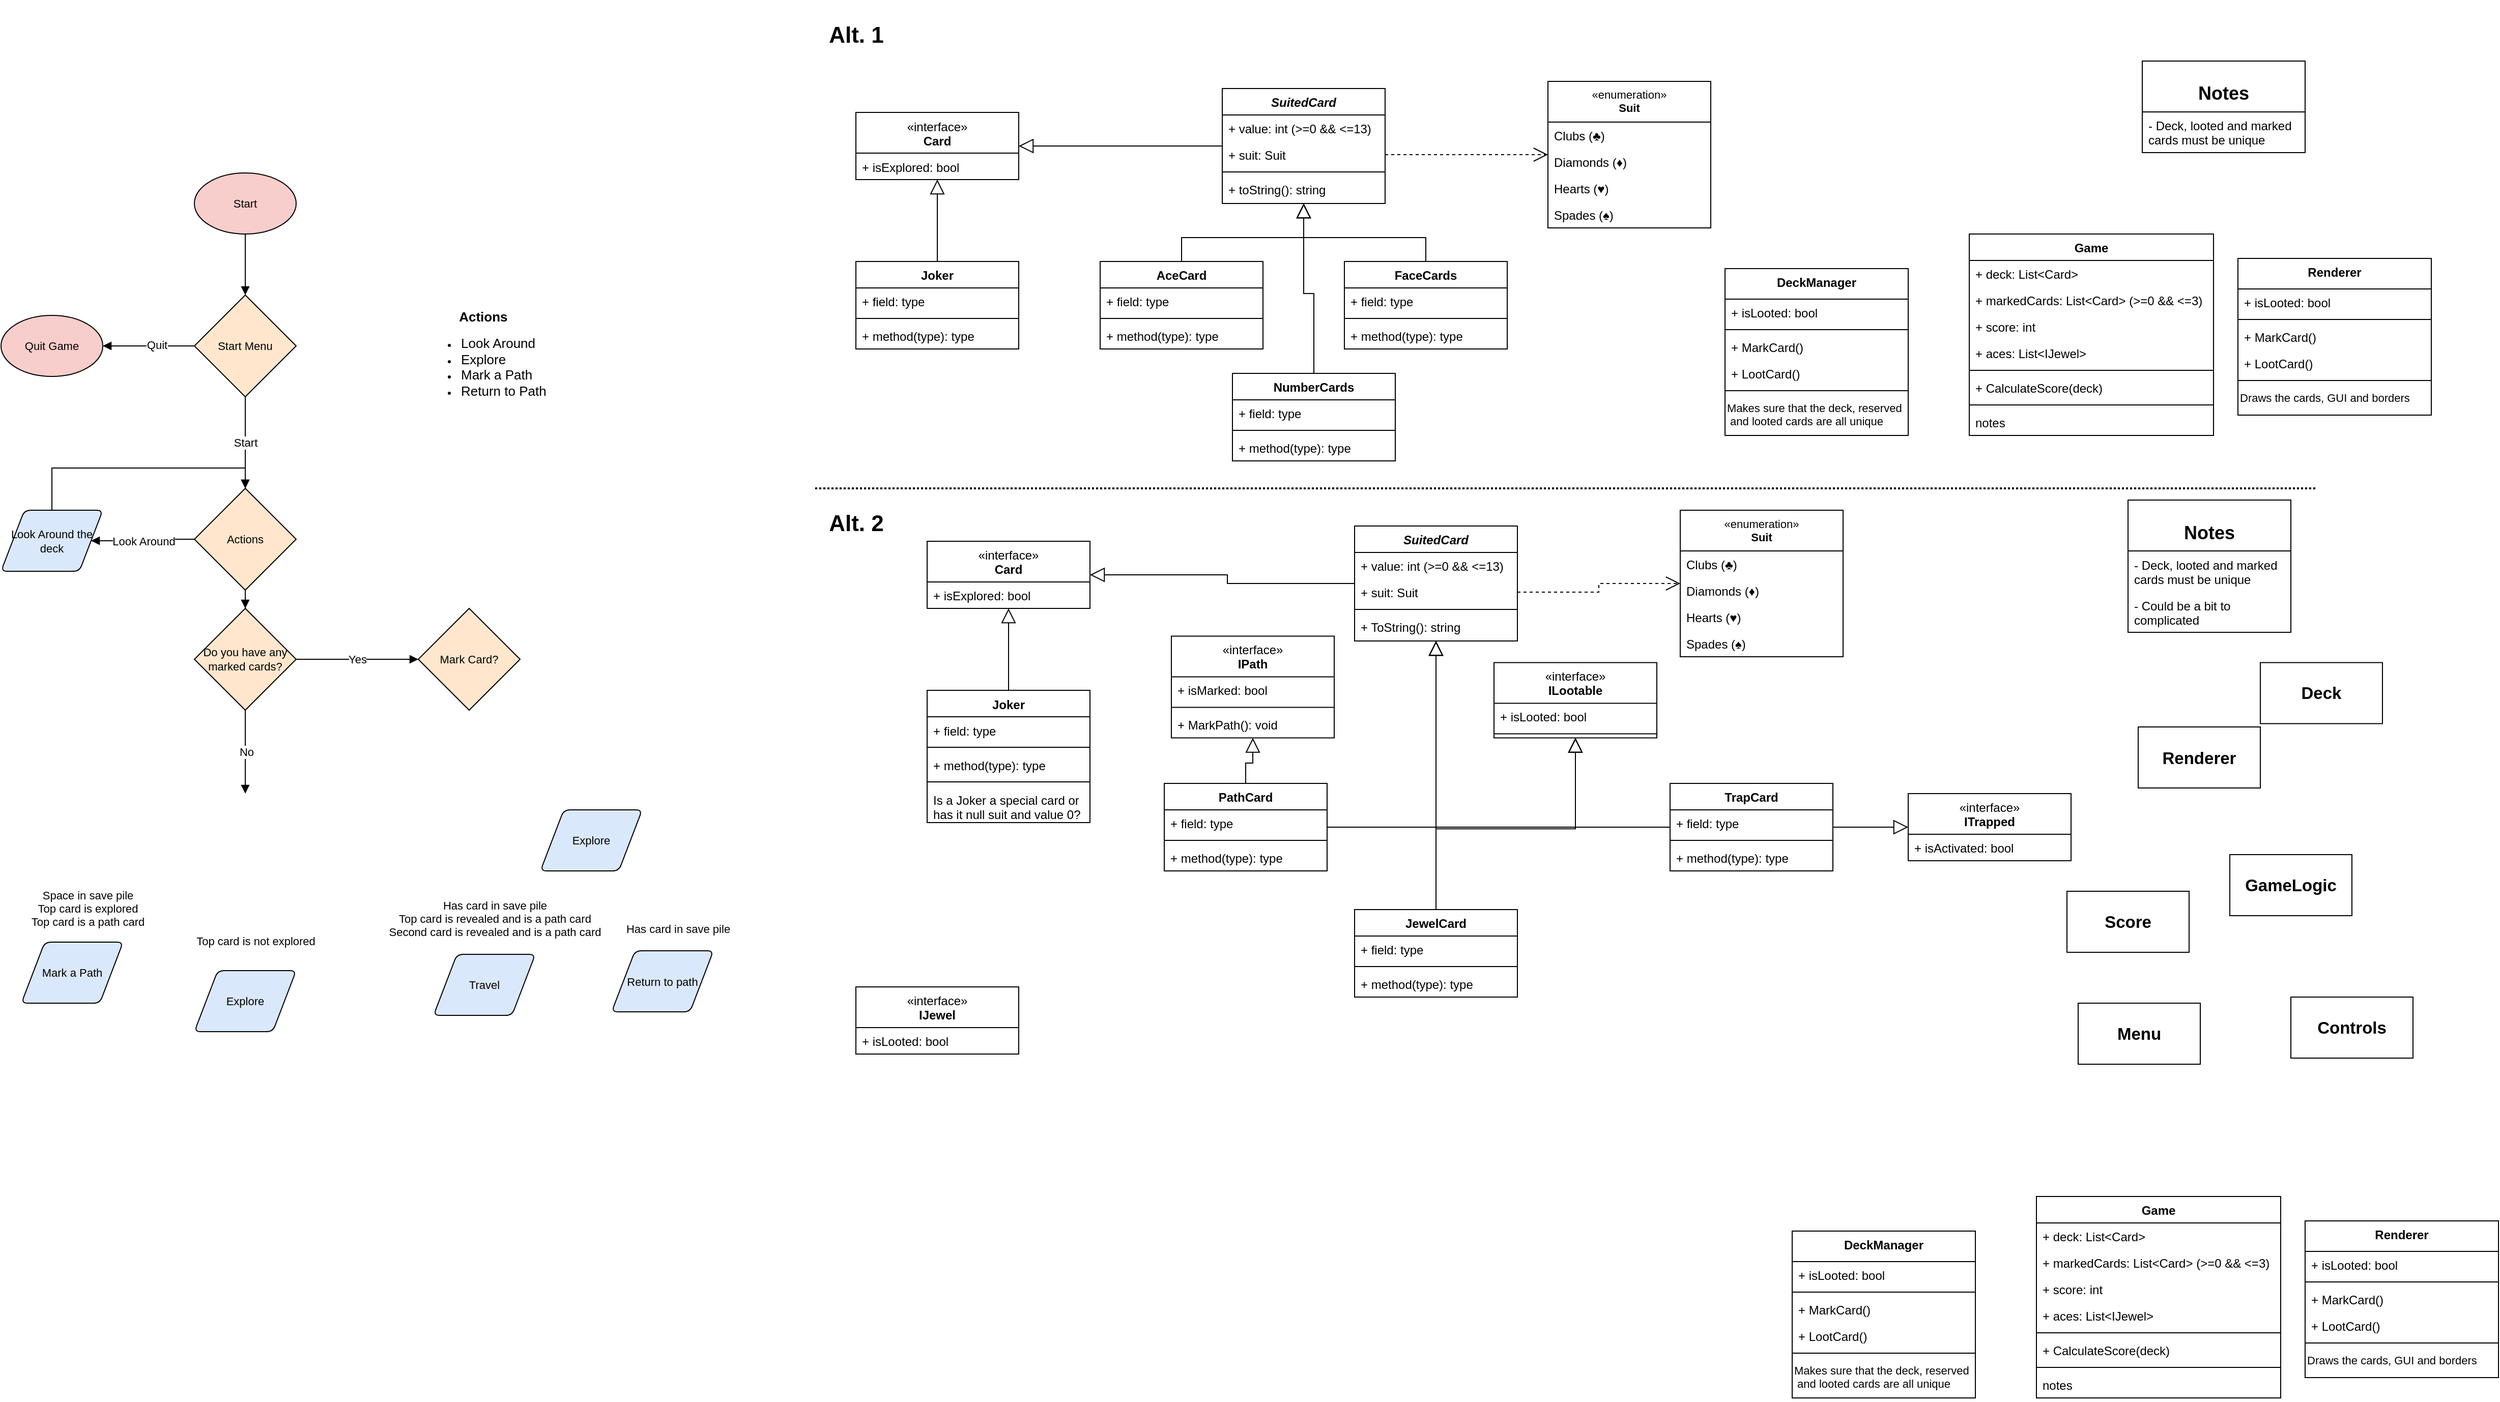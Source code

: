 <mxfile version="26.1.1">
  <diagram id="C5RBs43oDa-KdzZeNtuy" name="Page-1">
    <mxGraphModel dx="2418" dy="1062" grid="1" gridSize="10" guides="1" tooltips="1" connect="1" arrows="1" fold="1" page="1" pageScale="1" pageWidth="827" pageHeight="1169" math="0" shadow="0">
      <root>
        <mxCell id="WIyWlLk6GJQsqaUBKTNV-0" />
        <mxCell id="WIyWlLk6GJQsqaUBKTNV-1" parent="WIyWlLk6GJQsqaUBKTNV-0" />
        <mxCell id="NNThH8Pr0lwn0xcw5tyL-7" style="rounded=0;orthogonalLoop=1;jettySize=auto;html=1;endArrow=block;endFill=0;endSize=12;edgeStyle=orthogonalEdgeStyle;orthogonal=1;" edge="1" parent="WIyWlLk6GJQsqaUBKTNV-1" source="zkfFHV4jXpPFQw0GAbJ--13" target="NNThH8Pr0lwn0xcw5tyL-1">
          <mxGeometry relative="1" as="geometry" />
        </mxCell>
        <mxCell id="zkfFHV4jXpPFQw0GAbJ--13" value="SuitedCard" style="swimlane;fontStyle=3;align=center;verticalAlign=top;childLayout=stackLayout;horizontal=1;startSize=26;horizontalStack=0;resizeParent=1;resizeLast=0;collapsible=1;marginBottom=0;rounded=0;shadow=0;strokeWidth=1;" parent="WIyWlLk6GJQsqaUBKTNV-1" vertex="1">
          <mxGeometry x="400" y="87" width="160" height="113" as="geometry">
            <mxRectangle x="340" y="380" width="170" height="26" as="alternateBounds" />
          </mxGeometry>
        </mxCell>
        <mxCell id="zkfFHV4jXpPFQw0GAbJ--14" value="+ value: int (&gt;=0 &amp;&amp; &lt;=13)" style="text;align=left;verticalAlign=top;spacingLeft=4;spacingRight=4;overflow=hidden;rotatable=0;points=[[0,0.5],[1,0.5]];portConstraint=eastwest;" parent="zkfFHV4jXpPFQw0GAbJ--13" vertex="1">
          <mxGeometry y="26" width="160" height="26" as="geometry" />
        </mxCell>
        <mxCell id="NNThH8Pr0lwn0xcw5tyL-29" value="+ suit: Suit" style="text;align=left;verticalAlign=top;spacingLeft=4;spacingRight=4;overflow=hidden;rotatable=0;points=[[0,0.5],[1,0.5]];portConstraint=eastwest;" vertex="1" parent="zkfFHV4jXpPFQw0GAbJ--13">
          <mxGeometry y="52" width="160" height="26" as="geometry" />
        </mxCell>
        <mxCell id="zkfFHV4jXpPFQw0GAbJ--15" value="" style="line;html=1;strokeWidth=1;align=left;verticalAlign=middle;spacingTop=-1;spacingLeft=3;spacingRight=3;rotatable=0;labelPosition=right;points=[];portConstraint=eastwest;fillColor=none;strokeColor=default;" parent="zkfFHV4jXpPFQw0GAbJ--13" vertex="1">
          <mxGeometry y="78" width="160" height="8" as="geometry" />
        </mxCell>
        <mxCell id="NNThH8Pr0lwn0xcw5tyL-36" value="+ toString(): string" style="text;align=left;verticalAlign=top;spacingLeft=4;spacingRight=4;overflow=hidden;rotatable=0;points=[[0,0.5],[1,0.5]];portConstraint=eastwest;html=1;whiteSpace=wrap;" vertex="1" parent="zkfFHV4jXpPFQw0GAbJ--13">
          <mxGeometry y="86" width="160" height="26" as="geometry" />
        </mxCell>
        <mxCell id="NNThH8Pr0lwn0xcw5tyL-1" value="&lt;span style=&quot;font-weight: 400;&quot;&gt;«interface»&lt;/span&gt;&lt;br style=&quot;font-weight: 400;&quot;&gt;&lt;b&gt;Card&lt;/b&gt;" style="swimlane;fontStyle=1;align=center;verticalAlign=top;childLayout=stackLayout;horizontal=1;startSize=40;horizontalStack=0;resizeParent=1;resizeParentMax=0;resizeLast=0;collapsible=1;marginBottom=0;whiteSpace=wrap;html=1;" vertex="1" parent="WIyWlLk6GJQsqaUBKTNV-1">
          <mxGeometry x="40" y="110.5" width="160" height="66" as="geometry">
            <mxRectangle x="140" y="240" width="100" height="30" as="alternateBounds" />
          </mxGeometry>
        </mxCell>
        <mxCell id="NNThH8Pr0lwn0xcw5tyL-2" value="+ isExplored: bool" style="text;strokeColor=none;fillColor=none;align=left;verticalAlign=top;spacingLeft=4;spacingRight=4;overflow=hidden;rotatable=0;points=[[0,0.5],[1,0.5]];portConstraint=eastwest;whiteSpace=wrap;html=1;" vertex="1" parent="NNThH8Pr0lwn0xcw5tyL-1">
          <mxGeometry y="40" width="160" height="26" as="geometry" />
        </mxCell>
        <mxCell id="NNThH8Pr0lwn0xcw5tyL-43" style="edgeStyle=orthogonalEdgeStyle;shape=connector;rounded=0;orthogonalLoop=1;jettySize=auto;html=1;strokeColor=default;align=center;verticalAlign=middle;fontFamily=Helvetica;fontSize=11;fontColor=default;labelBackgroundColor=default;endArrow=block;endFill=0;endSize=12;" edge="1" parent="WIyWlLk6GJQsqaUBKTNV-1" source="NNThH8Pr0lwn0xcw5tyL-9" target="zkfFHV4jXpPFQw0GAbJ--13">
          <mxGeometry relative="1" as="geometry" />
        </mxCell>
        <mxCell id="NNThH8Pr0lwn0xcw5tyL-41" style="edgeStyle=orthogonalEdgeStyle;shape=connector;rounded=0;orthogonalLoop=1;jettySize=auto;html=1;strokeColor=default;align=center;verticalAlign=middle;fontFamily=Helvetica;fontSize=11;fontColor=default;labelBackgroundColor=default;endArrow=block;endFill=0;endSize=12;orthogonal=1;" edge="1" parent="WIyWlLk6GJQsqaUBKTNV-1" source="NNThH8Pr0lwn0xcw5tyL-13" target="zkfFHV4jXpPFQw0GAbJ--13">
          <mxGeometry relative="1" as="geometry" />
        </mxCell>
        <mxCell id="NNThH8Pr0lwn0xcw5tyL-44" style="edgeStyle=orthogonalEdgeStyle;shape=connector;rounded=0;orthogonalLoop=1;jettySize=auto;html=1;strokeColor=default;align=center;verticalAlign=middle;fontFamily=Helvetica;fontSize=11;fontColor=default;labelBackgroundColor=default;endArrow=block;endFill=0;endSize=12;" edge="1" parent="WIyWlLk6GJQsqaUBKTNV-1" source="NNThH8Pr0lwn0xcw5tyL-17" target="zkfFHV4jXpPFQw0GAbJ--13">
          <mxGeometry relative="1" as="geometry" />
        </mxCell>
        <mxCell id="NNThH8Pr0lwn0xcw5tyL-42" style="edgeStyle=orthogonalEdgeStyle;shape=connector;rounded=0;orthogonalLoop=1;jettySize=auto;html=1;strokeColor=default;align=center;verticalAlign=middle;fontFamily=Helvetica;fontSize=11;fontColor=default;labelBackgroundColor=default;endArrow=block;endFill=0;endSize=12;orthogonal=1;" edge="1" parent="WIyWlLk6GJQsqaUBKTNV-1" source="NNThH8Pr0lwn0xcw5tyL-21" target="NNThH8Pr0lwn0xcw5tyL-1">
          <mxGeometry relative="1" as="geometry" />
        </mxCell>
        <mxCell id="NNThH8Pr0lwn0xcw5tyL-21" value="Joker" style="swimlane;fontStyle=1;align=center;verticalAlign=top;childLayout=stackLayout;horizontal=1;startSize=26;horizontalStack=0;resizeParent=1;resizeParentMax=0;resizeLast=0;collapsible=1;marginBottom=0;whiteSpace=wrap;html=1;" vertex="1" parent="WIyWlLk6GJQsqaUBKTNV-1">
          <mxGeometry x="40" y="257" width="160" height="86" as="geometry" />
        </mxCell>
        <mxCell id="NNThH8Pr0lwn0xcw5tyL-22" value="+ field: type" style="text;strokeColor=none;fillColor=none;align=left;verticalAlign=top;spacingLeft=4;spacingRight=4;overflow=hidden;rotatable=0;points=[[0,0.5],[1,0.5]];portConstraint=eastwest;whiteSpace=wrap;html=1;" vertex="1" parent="NNThH8Pr0lwn0xcw5tyL-21">
          <mxGeometry y="26" width="160" height="26" as="geometry" />
        </mxCell>
        <mxCell id="NNThH8Pr0lwn0xcw5tyL-23" value="" style="line;strokeWidth=1;fillColor=none;align=left;verticalAlign=middle;spacingTop=-1;spacingLeft=3;spacingRight=3;rotatable=0;labelPosition=right;points=[];portConstraint=eastwest;strokeColor=inherit;" vertex="1" parent="NNThH8Pr0lwn0xcw5tyL-21">
          <mxGeometry y="52" width="160" height="8" as="geometry" />
        </mxCell>
        <mxCell id="NNThH8Pr0lwn0xcw5tyL-24" value="+ method(type): type" style="text;strokeColor=none;fillColor=none;align=left;verticalAlign=top;spacingLeft=4;spacingRight=4;overflow=hidden;rotatable=0;points=[[0,0.5],[1,0.5]];portConstraint=eastwest;whiteSpace=wrap;html=1;" vertex="1" parent="NNThH8Pr0lwn0xcw5tyL-21">
          <mxGeometry y="60" width="160" height="26" as="geometry" />
        </mxCell>
        <mxCell id="NNThH8Pr0lwn0xcw5tyL-49" value="&lt;span style=&quot;font-weight: 400;&quot;&gt;«enumeration&lt;/span&gt;&lt;span style=&quot;color: light-dark(rgb(0, 0, 0), rgb(255, 255, 255)); font-weight: 400; background-color: light-dark(#ffffff, var(--ge-dark-color, #121212));&quot;&gt;»&lt;/span&gt;&lt;div style=&quot;&quot;&gt;Suit&lt;/div&gt;" style="swimlane;fontStyle=1;align=center;verticalAlign=top;childLayout=stackLayout;horizontal=1;startSize=40;horizontalStack=0;resizeParent=1;resizeParentMax=0;resizeLast=0;collapsible=1;marginBottom=0;whiteSpace=wrap;html=1;fontFamily=Helvetica;fontSize=11;fontColor=default;labelBackgroundColor=default;" vertex="1" parent="WIyWlLk6GJQsqaUBKTNV-1">
          <mxGeometry x="720" y="80" width="160" height="144" as="geometry" />
        </mxCell>
        <mxCell id="NNThH8Pr0lwn0xcw5tyL-54" value="Clubs (♣)" style="text;align=left;verticalAlign=top;spacingLeft=4;spacingRight=4;overflow=hidden;rotatable=0;points=[[0,0.5],[1,0.5]];portConstraint=eastwest;" vertex="1" parent="NNThH8Pr0lwn0xcw5tyL-49">
          <mxGeometry y="40" width="160" height="26" as="geometry" />
        </mxCell>
        <mxCell id="NNThH8Pr0lwn0xcw5tyL-55" value="Diamonds (♦)" style="text;align=left;verticalAlign=top;spacingLeft=4;spacingRight=4;overflow=hidden;rotatable=0;points=[[0,0.5],[1,0.5]];portConstraint=eastwest;" vertex="1" parent="NNThH8Pr0lwn0xcw5tyL-49">
          <mxGeometry y="66" width="160" height="26" as="geometry" />
        </mxCell>
        <mxCell id="NNThH8Pr0lwn0xcw5tyL-56" value="Hearts (♥)" style="text;align=left;verticalAlign=top;spacingLeft=4;spacingRight=4;overflow=hidden;rotatable=0;points=[[0,0.5],[1,0.5]];portConstraint=eastwest;" vertex="1" parent="NNThH8Pr0lwn0xcw5tyL-49">
          <mxGeometry y="92" width="160" height="26" as="geometry" />
        </mxCell>
        <mxCell id="NNThH8Pr0lwn0xcw5tyL-57" value="Spades (♠)" style="text;align=left;verticalAlign=top;spacingLeft=4;spacingRight=4;overflow=hidden;rotatable=0;points=[[0,0.5],[1,0.5]];portConstraint=eastwest;" vertex="1" parent="NNThH8Pr0lwn0xcw5tyL-49">
          <mxGeometry y="118" width="160" height="26" as="geometry" />
        </mxCell>
        <mxCell id="NNThH8Pr0lwn0xcw5tyL-63" value="" style="endArrow=open;endSize=12;dashed=1;html=1;rounded=0;strokeColor=default;align=center;verticalAlign=middle;fontFamily=Helvetica;fontSize=11;fontColor=default;labelBackgroundColor=default;edgeStyle=orthogonalEdgeStyle;" edge="1" parent="WIyWlLk6GJQsqaUBKTNV-1" source="NNThH8Pr0lwn0xcw5tyL-29" target="NNThH8Pr0lwn0xcw5tyL-49">
          <mxGeometry width="160" relative="1" as="geometry">
            <mxPoint x="380" y="417" as="sourcePoint" />
            <mxPoint x="540" y="417" as="targetPoint" />
          </mxGeometry>
        </mxCell>
        <mxCell id="NNThH8Pr0lwn0xcw5tyL-64" value="" style="group" vertex="1" connectable="0" parent="WIyWlLk6GJQsqaUBKTNV-1">
          <mxGeometry x="280" y="257" width="400" height="196" as="geometry" />
        </mxCell>
        <mxCell id="NNThH8Pr0lwn0xcw5tyL-9" value="FaceCards" style="swimlane;fontStyle=1;align=center;verticalAlign=top;childLayout=stackLayout;horizontal=1;startSize=26;horizontalStack=0;resizeParent=1;resizeParentMax=0;resizeLast=0;collapsible=1;marginBottom=0;whiteSpace=wrap;html=1;" vertex="1" parent="NNThH8Pr0lwn0xcw5tyL-64">
          <mxGeometry x="240" width="160" height="86" as="geometry" />
        </mxCell>
        <mxCell id="NNThH8Pr0lwn0xcw5tyL-10" value="+ field: type" style="text;strokeColor=none;fillColor=none;align=left;verticalAlign=top;spacingLeft=4;spacingRight=4;overflow=hidden;rotatable=0;points=[[0,0.5],[1,0.5]];portConstraint=eastwest;whiteSpace=wrap;html=1;" vertex="1" parent="NNThH8Pr0lwn0xcw5tyL-9">
          <mxGeometry y="26" width="160" height="26" as="geometry" />
        </mxCell>
        <mxCell id="NNThH8Pr0lwn0xcw5tyL-11" value="" style="line;strokeWidth=1;fillColor=none;align=left;verticalAlign=middle;spacingTop=-1;spacingLeft=3;spacingRight=3;rotatable=0;labelPosition=right;points=[];portConstraint=eastwest;strokeColor=inherit;" vertex="1" parent="NNThH8Pr0lwn0xcw5tyL-9">
          <mxGeometry y="52" width="160" height="8" as="geometry" />
        </mxCell>
        <mxCell id="NNThH8Pr0lwn0xcw5tyL-12" value="+ method(type): type" style="text;strokeColor=none;fillColor=none;align=left;verticalAlign=top;spacingLeft=4;spacingRight=4;overflow=hidden;rotatable=0;points=[[0,0.5],[1,0.5]];portConstraint=eastwest;whiteSpace=wrap;html=1;" vertex="1" parent="NNThH8Pr0lwn0xcw5tyL-9">
          <mxGeometry y="60" width="160" height="26" as="geometry" />
        </mxCell>
        <mxCell id="NNThH8Pr0lwn0xcw5tyL-13" value="NumberCards" style="swimlane;fontStyle=1;align=center;verticalAlign=top;childLayout=stackLayout;horizontal=1;startSize=26;horizontalStack=0;resizeParent=1;resizeParentMax=0;resizeLast=0;collapsible=1;marginBottom=0;whiteSpace=wrap;html=1;" vertex="1" parent="NNThH8Pr0lwn0xcw5tyL-64">
          <mxGeometry x="130" y="110" width="160" height="86" as="geometry" />
        </mxCell>
        <mxCell id="NNThH8Pr0lwn0xcw5tyL-14" value="+ field: type" style="text;strokeColor=none;fillColor=none;align=left;verticalAlign=top;spacingLeft=4;spacingRight=4;overflow=hidden;rotatable=0;points=[[0,0.5],[1,0.5]];portConstraint=eastwest;whiteSpace=wrap;html=1;" vertex="1" parent="NNThH8Pr0lwn0xcw5tyL-13">
          <mxGeometry y="26" width="160" height="26" as="geometry" />
        </mxCell>
        <mxCell id="NNThH8Pr0lwn0xcw5tyL-15" value="" style="line;strokeWidth=1;fillColor=none;align=left;verticalAlign=middle;spacingTop=-1;spacingLeft=3;spacingRight=3;rotatable=0;labelPosition=right;points=[];portConstraint=eastwest;strokeColor=inherit;" vertex="1" parent="NNThH8Pr0lwn0xcw5tyL-13">
          <mxGeometry y="52" width="160" height="8" as="geometry" />
        </mxCell>
        <mxCell id="NNThH8Pr0lwn0xcw5tyL-16" value="+ method(type): type" style="text;strokeColor=none;fillColor=none;align=left;verticalAlign=top;spacingLeft=4;spacingRight=4;overflow=hidden;rotatable=0;points=[[0,0.5],[1,0.5]];portConstraint=eastwest;whiteSpace=wrap;html=1;" vertex="1" parent="NNThH8Pr0lwn0xcw5tyL-13">
          <mxGeometry y="60" width="160" height="26" as="geometry" />
        </mxCell>
        <mxCell id="NNThH8Pr0lwn0xcw5tyL-17" value="AceCard" style="swimlane;fontStyle=1;align=center;verticalAlign=top;childLayout=stackLayout;horizontal=1;startSize=26;horizontalStack=0;resizeParent=1;resizeParentMax=0;resizeLast=0;collapsible=1;marginBottom=0;whiteSpace=wrap;html=1;" vertex="1" parent="NNThH8Pr0lwn0xcw5tyL-64">
          <mxGeometry width="160" height="86" as="geometry" />
        </mxCell>
        <mxCell id="NNThH8Pr0lwn0xcw5tyL-18" value="+ field: type" style="text;strokeColor=none;fillColor=none;align=left;verticalAlign=top;spacingLeft=4;spacingRight=4;overflow=hidden;rotatable=0;points=[[0,0.5],[1,0.5]];portConstraint=eastwest;whiteSpace=wrap;html=1;" vertex="1" parent="NNThH8Pr0lwn0xcw5tyL-17">
          <mxGeometry y="26" width="160" height="26" as="geometry" />
        </mxCell>
        <mxCell id="NNThH8Pr0lwn0xcw5tyL-19" value="" style="line;strokeWidth=1;fillColor=none;align=left;verticalAlign=middle;spacingTop=-1;spacingLeft=3;spacingRight=3;rotatable=0;labelPosition=right;points=[];portConstraint=eastwest;strokeColor=inherit;" vertex="1" parent="NNThH8Pr0lwn0xcw5tyL-17">
          <mxGeometry y="52" width="160" height="8" as="geometry" />
        </mxCell>
        <mxCell id="NNThH8Pr0lwn0xcw5tyL-20" value="+ method(type): type" style="text;strokeColor=none;fillColor=none;align=left;verticalAlign=top;spacingLeft=4;spacingRight=4;overflow=hidden;rotatable=0;points=[[0,0.5],[1,0.5]];portConstraint=eastwest;whiteSpace=wrap;html=1;" vertex="1" parent="NNThH8Pr0lwn0xcw5tyL-17">
          <mxGeometry y="60" width="160" height="26" as="geometry" />
        </mxCell>
        <mxCell id="NNThH8Pr0lwn0xcw5tyL-74" value="&lt;span style=&quot;font-weight: 400;&quot;&gt;«interface»&lt;/span&gt;&lt;br style=&quot;font-weight: 400;&quot;&gt;ITrapped" style="swimlane;fontStyle=1;align=center;verticalAlign=top;childLayout=stackLayout;horizontal=1;startSize=40;horizontalStack=0;resizeParent=1;resizeParentMax=0;resizeLast=0;collapsible=1;marginBottom=0;whiteSpace=wrap;html=1;" vertex="1" parent="WIyWlLk6GJQsqaUBKTNV-1">
          <mxGeometry x="1074" y="780" width="160" height="66" as="geometry">
            <mxRectangle x="140" y="240" width="100" height="30" as="alternateBounds" />
          </mxGeometry>
        </mxCell>
        <mxCell id="NNThH8Pr0lwn0xcw5tyL-75" value="+ isActivated: bool" style="text;strokeColor=none;fillColor=none;align=left;verticalAlign=top;spacingLeft=4;spacingRight=4;overflow=hidden;rotatable=0;points=[[0,0.5],[1,0.5]];portConstraint=eastwest;whiteSpace=wrap;html=1;" vertex="1" parent="NNThH8Pr0lwn0xcw5tyL-74">
          <mxGeometry y="40" width="160" height="26" as="geometry" />
        </mxCell>
        <mxCell id="NNThH8Pr0lwn0xcw5tyL-78" value="&lt;span style=&quot;font-weight: 400;&quot;&gt;«interface»&lt;/span&gt;&lt;br style=&quot;font-weight: 400;&quot;&gt;IPath" style="swimlane;fontStyle=1;align=center;verticalAlign=top;childLayout=stackLayout;horizontal=1;startSize=40;horizontalStack=0;resizeParent=1;resizeParentMax=0;resizeLast=0;collapsible=1;marginBottom=0;whiteSpace=wrap;html=1;" vertex="1" parent="WIyWlLk6GJQsqaUBKTNV-1">
          <mxGeometry x="350" y="625.25" width="160" height="100" as="geometry">
            <mxRectangle x="140" y="240" width="100" height="30" as="alternateBounds" />
          </mxGeometry>
        </mxCell>
        <mxCell id="NNThH8Pr0lwn0xcw5tyL-79" value="+ isMarked: bool" style="text;strokeColor=none;fillColor=none;align=left;verticalAlign=top;spacingLeft=4;spacingRight=4;overflow=hidden;rotatable=0;points=[[0,0.5],[1,0.5]];portConstraint=eastwest;whiteSpace=wrap;html=1;" vertex="1" parent="NNThH8Pr0lwn0xcw5tyL-78">
          <mxGeometry y="40" width="160" height="26" as="geometry" />
        </mxCell>
        <mxCell id="NNThH8Pr0lwn0xcw5tyL-112" value="" style="line;html=1;strokeWidth=1;align=left;verticalAlign=middle;spacingTop=-1;spacingLeft=3;spacingRight=3;rotatable=0;labelPosition=right;points=[];portConstraint=eastwest;fillColor=none;strokeColor=default;" vertex="1" parent="NNThH8Pr0lwn0xcw5tyL-78">
          <mxGeometry y="66" width="160" height="8" as="geometry" />
        </mxCell>
        <mxCell id="NNThH8Pr0lwn0xcw5tyL-113" value="+ MarkPath(): void" style="text;strokeColor=none;fillColor=none;align=left;verticalAlign=top;spacingLeft=4;spacingRight=4;overflow=hidden;rotatable=0;points=[[0,0.5],[1,0.5]];portConstraint=eastwest;whiteSpace=wrap;html=1;" vertex="1" parent="NNThH8Pr0lwn0xcw5tyL-78">
          <mxGeometry y="74" width="160" height="26" as="geometry" />
        </mxCell>
        <mxCell id="NNThH8Pr0lwn0xcw5tyL-80" value="&lt;span style=&quot;font-weight: 400;&quot;&gt;«interface»&lt;/span&gt;&lt;br style=&quot;font-weight: 400;&quot;&gt;IJewel" style="swimlane;fontStyle=1;align=center;verticalAlign=top;childLayout=stackLayout;horizontal=1;startSize=40;horizontalStack=0;resizeParent=1;resizeParentMax=0;resizeLast=0;collapsible=1;marginBottom=0;whiteSpace=wrap;html=1;" vertex="1" parent="WIyWlLk6GJQsqaUBKTNV-1">
          <mxGeometry x="40" y="970" width="160" height="66" as="geometry">
            <mxRectangle x="140" y="240" width="100" height="30" as="alternateBounds" />
          </mxGeometry>
        </mxCell>
        <mxCell id="NNThH8Pr0lwn0xcw5tyL-81" value="+ isLooted: bool" style="text;strokeColor=none;fillColor=none;align=left;verticalAlign=top;spacingLeft=4;spacingRight=4;overflow=hidden;rotatable=0;points=[[0,0.5],[1,0.5]];portConstraint=eastwest;whiteSpace=wrap;html=1;" vertex="1" parent="NNThH8Pr0lwn0xcw5tyL-80">
          <mxGeometry y="40" width="160" height="26" as="geometry" />
        </mxCell>
        <mxCell id="NNThH8Pr0lwn0xcw5tyL-82" value="&lt;div style=&quot;text-align: center;&quot;&gt;&lt;b style=&quot;color: light-dark(rgb(0, 0, 0), rgb(255, 255, 255));&quot;&gt;&lt;font style=&quot;font-size: 13px;&quot;&gt;Actions&lt;/font&gt;&lt;/b&gt;&lt;/div&gt;&lt;ul&gt;&lt;li&gt;&lt;font style=&quot;font-size: 13px;&quot;&gt;Look Around&lt;/font&gt;&lt;/li&gt;&lt;li&gt;&lt;font style=&quot;font-size: 13px;&quot;&gt;Explore&lt;/font&gt;&lt;/li&gt;&lt;li&gt;&lt;font style=&quot;font-size: 13px;&quot;&gt;Mark a Path&lt;/font&gt;&lt;/li&gt;&lt;li style=&quot;&quot;&gt;&lt;font style=&quot;font-size: 13px;&quot;&gt;Return to Path&lt;/font&gt;&lt;/li&gt;&lt;/ul&gt;" style="text;html=1;align=left;verticalAlign=middle;resizable=0;points=[];autosize=1;strokeColor=none;fillColor=none;fontFamily=Helvetica;fontSize=11;fontColor=default;labelBackgroundColor=none;" vertex="1" parent="WIyWlLk6GJQsqaUBKTNV-1">
          <mxGeometry x="-390" y="298" width="150" height="110" as="geometry" />
        </mxCell>
        <mxCell id="NNThH8Pr0lwn0xcw5tyL-87" value="&lt;h1&gt;Alt. 1&lt;/h1&gt;" style="text;html=1;align=center;verticalAlign=middle;resizable=0;points=[];autosize=1;strokeColor=none;fillColor=none;fontFamily=Helvetica;fontSize=11;fontColor=default;labelBackgroundColor=default;movable=0;rotatable=0;deletable=0;editable=0;locked=1;connectable=0;" vertex="1" parent="WIyWlLk6GJQsqaUBKTNV-1">
          <mxGeometry width="80" height="70" as="geometry" />
        </mxCell>
        <mxCell id="NNThH8Pr0lwn0xcw5tyL-88" value="&lt;h1&gt;Alt. 2&lt;/h1&gt;" style="text;html=1;align=center;verticalAlign=middle;resizable=0;points=[];autosize=1;strokeColor=none;fillColor=none;fontFamily=Helvetica;fontSize=11;fontColor=default;labelBackgroundColor=default;movable=0;rotatable=0;deletable=0;editable=0;locked=1;connectable=0;" vertex="1" parent="WIyWlLk6GJQsqaUBKTNV-1">
          <mxGeometry y="480" width="80" height="70" as="geometry" />
        </mxCell>
        <mxCell id="NNThH8Pr0lwn0xcw5tyL-92" value="" style="edgeStyle=none;orthogonalLoop=1;jettySize=auto;html=1;rounded=0;strokeColor=default;align=center;verticalAlign=middle;fontFamily=Helvetica;fontSize=11;fontColor=default;labelBackgroundColor=default;endArrow=none;endFill=0;endSize=12;startFill=0;strokeWidth=2;dashed=1;dashPattern=1 1;movable=0;resizable=0;rotatable=0;deletable=0;editable=0;locked=1;connectable=0;" edge="1" parent="WIyWlLk6GJQsqaUBKTNV-1">
          <mxGeometry width="100" relative="1" as="geometry">
            <mxPoint y="480" as="sourcePoint" />
            <mxPoint x="1474.706" y="480" as="targetPoint" />
            <Array as="points" />
          </mxGeometry>
        </mxCell>
        <mxCell id="NNThH8Pr0lwn0xcw5tyL-93" style="rounded=0;orthogonalLoop=1;jettySize=auto;html=1;endArrow=block;endFill=0;endSize=12;edgeStyle=orthogonalEdgeStyle;orthogonal=1;" edge="1" parent="WIyWlLk6GJQsqaUBKTNV-1" source="NNThH8Pr0lwn0xcw5tyL-94" target="NNThH8Pr0lwn0xcw5tyL-99">
          <mxGeometry relative="1" as="geometry" />
        </mxCell>
        <mxCell id="NNThH8Pr0lwn0xcw5tyL-94" value="SuitedCard" style="swimlane;fontStyle=3;align=center;verticalAlign=top;childLayout=stackLayout;horizontal=1;startSize=26;horizontalStack=0;resizeParent=1;resizeLast=0;collapsible=1;marginBottom=0;rounded=0;shadow=0;strokeWidth=1;" vertex="1" parent="WIyWlLk6GJQsqaUBKTNV-1">
          <mxGeometry x="530" y="517" width="160" height="113" as="geometry">
            <mxRectangle x="340" y="380" width="170" height="26" as="alternateBounds" />
          </mxGeometry>
        </mxCell>
        <mxCell id="NNThH8Pr0lwn0xcw5tyL-95" value="+ value: int (&gt;=0 &amp;&amp; &lt;=13)" style="text;align=left;verticalAlign=top;spacingLeft=4;spacingRight=4;overflow=hidden;rotatable=0;points=[[0,0.5],[1,0.5]];portConstraint=eastwest;" vertex="1" parent="NNThH8Pr0lwn0xcw5tyL-94">
          <mxGeometry y="26" width="160" height="26" as="geometry" />
        </mxCell>
        <mxCell id="NNThH8Pr0lwn0xcw5tyL-96" value="+ suit: Suit" style="text;align=left;verticalAlign=top;spacingLeft=4;spacingRight=4;overflow=hidden;rotatable=0;points=[[0,0.5],[1,0.5]];portConstraint=eastwest;" vertex="1" parent="NNThH8Pr0lwn0xcw5tyL-94">
          <mxGeometry y="52" width="160" height="26" as="geometry" />
        </mxCell>
        <mxCell id="NNThH8Pr0lwn0xcw5tyL-97" value="" style="line;html=1;strokeWidth=1;align=left;verticalAlign=middle;spacingTop=-1;spacingLeft=3;spacingRight=3;rotatable=0;labelPosition=right;points=[];portConstraint=eastwest;fillColor=none;strokeColor=default;" vertex="1" parent="NNThH8Pr0lwn0xcw5tyL-94">
          <mxGeometry y="78" width="160" height="8" as="geometry" />
        </mxCell>
        <mxCell id="NNThH8Pr0lwn0xcw5tyL-98" value="+ ToString(): string" style="text;align=left;verticalAlign=top;spacingLeft=4;spacingRight=4;overflow=hidden;rotatable=0;points=[[0,0.5],[1,0.5]];portConstraint=eastwest;html=1;whiteSpace=wrap;" vertex="1" parent="NNThH8Pr0lwn0xcw5tyL-94">
          <mxGeometry y="86" width="160" height="26" as="geometry" />
        </mxCell>
        <mxCell id="NNThH8Pr0lwn0xcw5tyL-99" value="&lt;span style=&quot;font-weight: 400;&quot;&gt;«interface»&lt;/span&gt;&lt;br style=&quot;font-weight: 400;&quot;&gt;&lt;b&gt;Card&lt;/b&gt;" style="swimlane;fontStyle=1;align=center;verticalAlign=top;childLayout=stackLayout;horizontal=1;startSize=40;horizontalStack=0;resizeParent=1;resizeParentMax=0;resizeLast=0;collapsible=1;marginBottom=0;whiteSpace=wrap;html=1;" vertex="1" parent="WIyWlLk6GJQsqaUBKTNV-1">
          <mxGeometry x="110" y="532" width="160" height="66" as="geometry">
            <mxRectangle x="140" y="240" width="100" height="30" as="alternateBounds" />
          </mxGeometry>
        </mxCell>
        <mxCell id="NNThH8Pr0lwn0xcw5tyL-100" value="+ isExplored: bool" style="text;strokeColor=none;fillColor=none;align=left;verticalAlign=top;spacingLeft=4;spacingRight=4;overflow=hidden;rotatable=0;points=[[0,0.5],[1,0.5]];portConstraint=eastwest;whiteSpace=wrap;html=1;" vertex="1" parent="NNThH8Pr0lwn0xcw5tyL-99">
          <mxGeometry y="40" width="160" height="26" as="geometry" />
        </mxCell>
        <mxCell id="NNThH8Pr0lwn0xcw5tyL-101" style="edgeStyle=orthogonalEdgeStyle;shape=connector;rounded=0;orthogonalLoop=1;jettySize=auto;html=1;strokeColor=default;align=center;verticalAlign=middle;fontFamily=Helvetica;fontSize=11;fontColor=default;labelBackgroundColor=default;endArrow=block;endFill=0;endSize=12;orthogonal=1;" edge="1" parent="WIyWlLk6GJQsqaUBKTNV-1" source="NNThH8Pr0lwn0xcw5tyL-102" target="NNThH8Pr0lwn0xcw5tyL-99">
          <mxGeometry relative="1" as="geometry" />
        </mxCell>
        <mxCell id="NNThH8Pr0lwn0xcw5tyL-102" value="Joker" style="swimlane;fontStyle=1;align=center;verticalAlign=top;childLayout=stackLayout;horizontal=1;startSize=26;horizontalStack=0;resizeParent=1;resizeParentMax=0;resizeLast=0;collapsible=1;marginBottom=0;whiteSpace=wrap;html=1;" vertex="1" parent="WIyWlLk6GJQsqaUBKTNV-1">
          <mxGeometry x="110" y="678.5" width="160" height="130" as="geometry" />
        </mxCell>
        <mxCell id="NNThH8Pr0lwn0xcw5tyL-103" value="+ field: type" style="text;strokeColor=none;fillColor=none;align=left;verticalAlign=top;spacingLeft=4;spacingRight=4;overflow=hidden;rotatable=0;points=[[0,0.5],[1,0.5]];portConstraint=eastwest;whiteSpace=wrap;html=1;" vertex="1" parent="NNThH8Pr0lwn0xcw5tyL-102">
          <mxGeometry y="26" width="160" height="26" as="geometry" />
        </mxCell>
        <mxCell id="NNThH8Pr0lwn0xcw5tyL-104" value="" style="line;strokeWidth=1;fillColor=none;align=left;verticalAlign=middle;spacingTop=-1;spacingLeft=3;spacingRight=3;rotatable=0;labelPosition=right;points=[];portConstraint=eastwest;strokeColor=inherit;" vertex="1" parent="NNThH8Pr0lwn0xcw5tyL-102">
          <mxGeometry y="52" width="160" height="8" as="geometry" />
        </mxCell>
        <mxCell id="NNThH8Pr0lwn0xcw5tyL-105" value="+ method(type): type" style="text;strokeColor=none;fillColor=none;align=left;verticalAlign=top;spacingLeft=4;spacingRight=4;overflow=hidden;rotatable=0;points=[[0,0.5],[1,0.5]];portConstraint=eastwest;whiteSpace=wrap;html=1;" vertex="1" parent="NNThH8Pr0lwn0xcw5tyL-102">
          <mxGeometry y="60" width="160" height="26" as="geometry" />
        </mxCell>
        <mxCell id="NNThH8Pr0lwn0xcw5tyL-193" value="" style="line;html=1;strokeWidth=1;align=left;verticalAlign=middle;spacingTop=-1;spacingLeft=3;spacingRight=3;rotatable=0;labelPosition=right;points=[];portConstraint=eastwest;fillColor=none;strokeColor=default;" vertex="1" parent="NNThH8Pr0lwn0xcw5tyL-102">
          <mxGeometry y="86" width="160" height="8" as="geometry" />
        </mxCell>
        <mxCell id="NNThH8Pr0lwn0xcw5tyL-180" value="Is a Joker a special card or has it null suit and value 0?" style="text;strokeColor=none;fillColor=none;align=left;verticalAlign=top;spacingLeft=4;spacingRight=4;overflow=hidden;rotatable=0;points=[[0,0.5],[1,0.5]];portConstraint=eastwest;whiteSpace=wrap;html=1;" vertex="1" parent="NNThH8Pr0lwn0xcw5tyL-102">
          <mxGeometry y="94" width="160" height="36" as="geometry" />
        </mxCell>
        <mxCell id="NNThH8Pr0lwn0xcw5tyL-106" value="&lt;span style=&quot;font-weight: 400;&quot;&gt;«enumeration&lt;/span&gt;&lt;span style=&quot;color: light-dark(rgb(0, 0, 0), rgb(255, 255, 255)); font-weight: 400; background-color: light-dark(#ffffff, var(--ge-dark-color, #121212));&quot;&gt;»&lt;/span&gt;&lt;div style=&quot;&quot;&gt;Suit&lt;/div&gt;" style="swimlane;fontStyle=1;align=center;verticalAlign=top;childLayout=stackLayout;horizontal=1;startSize=40;horizontalStack=0;resizeParent=1;resizeParentMax=0;resizeLast=0;collapsible=1;marginBottom=0;whiteSpace=wrap;html=1;fontFamily=Helvetica;fontSize=11;fontColor=default;labelBackgroundColor=default;" vertex="1" parent="WIyWlLk6GJQsqaUBKTNV-1">
          <mxGeometry x="850" y="501.5" width="160" height="144" as="geometry" />
        </mxCell>
        <mxCell id="NNThH8Pr0lwn0xcw5tyL-107" value="Clubs (♣)" style="text;align=left;verticalAlign=top;spacingLeft=4;spacingRight=4;overflow=hidden;rotatable=0;points=[[0,0.5],[1,0.5]];portConstraint=eastwest;" vertex="1" parent="NNThH8Pr0lwn0xcw5tyL-106">
          <mxGeometry y="40" width="160" height="26" as="geometry" />
        </mxCell>
        <mxCell id="NNThH8Pr0lwn0xcw5tyL-108" value="Diamonds (♦)" style="text;align=left;verticalAlign=top;spacingLeft=4;spacingRight=4;overflow=hidden;rotatable=0;points=[[0,0.5],[1,0.5]];portConstraint=eastwest;" vertex="1" parent="NNThH8Pr0lwn0xcw5tyL-106">
          <mxGeometry y="66" width="160" height="26" as="geometry" />
        </mxCell>
        <mxCell id="NNThH8Pr0lwn0xcw5tyL-109" value="Hearts (♥)" style="text;align=left;verticalAlign=top;spacingLeft=4;spacingRight=4;overflow=hidden;rotatable=0;points=[[0,0.5],[1,0.5]];portConstraint=eastwest;" vertex="1" parent="NNThH8Pr0lwn0xcw5tyL-106">
          <mxGeometry y="92" width="160" height="26" as="geometry" />
        </mxCell>
        <mxCell id="NNThH8Pr0lwn0xcw5tyL-110" value="Spades (♠)" style="text;align=left;verticalAlign=top;spacingLeft=4;spacingRight=4;overflow=hidden;rotatable=0;points=[[0,0.5],[1,0.5]];portConstraint=eastwest;" vertex="1" parent="NNThH8Pr0lwn0xcw5tyL-106">
          <mxGeometry y="118" width="160" height="26" as="geometry" />
        </mxCell>
        <mxCell id="NNThH8Pr0lwn0xcw5tyL-111" value="" style="endArrow=open;endSize=12;dashed=1;html=1;rounded=0;strokeColor=default;align=center;verticalAlign=middle;fontFamily=Helvetica;fontSize=11;fontColor=default;labelBackgroundColor=default;edgeStyle=orthogonalEdgeStyle;" edge="1" parent="WIyWlLk6GJQsqaUBKTNV-1" source="NNThH8Pr0lwn0xcw5tyL-96" target="NNThH8Pr0lwn0xcw5tyL-106">
          <mxGeometry width="160" relative="1" as="geometry">
            <mxPoint x="450" y="838.5" as="sourcePoint" />
            <mxPoint x="610" y="838.5" as="targetPoint" />
          </mxGeometry>
        </mxCell>
        <mxCell id="NNThH8Pr0lwn0xcw5tyL-151" value="&lt;font&gt;Game&lt;/font&gt;" style="swimlane;fontStyle=1;align=center;verticalAlign=top;childLayout=stackLayout;horizontal=1;startSize=26;horizontalStack=0;resizeParent=1;resizeParentMax=0;resizeLast=0;collapsible=1;marginBottom=0;whiteSpace=wrap;html=1;fontFamily=Helvetica;fontSize=12;fontColor=default;labelBackgroundColor=default;" vertex="1" parent="WIyWlLk6GJQsqaUBKTNV-1">
          <mxGeometry x="1200" y="1176" width="240" height="198" as="geometry" />
        </mxCell>
        <mxCell id="NNThH8Pr0lwn0xcw5tyL-168" value="+ deck: List&amp;lt;Card&amp;gt;" style="text;strokeColor=none;fillColor=none;align=left;verticalAlign=top;spacingLeft=4;spacingRight=4;overflow=hidden;rotatable=0;points=[[0,0.5],[1,0.5]];portConstraint=eastwest;whiteSpace=wrap;html=1;fontFamily=Helvetica;fontSize=12;fontColor=default;labelBackgroundColor=default;" vertex="1" parent="NNThH8Pr0lwn0xcw5tyL-151">
          <mxGeometry y="26" width="240" height="26" as="geometry" />
        </mxCell>
        <mxCell id="NNThH8Pr0lwn0xcw5tyL-169" value="+ markedCards: List&amp;lt;Card&amp;gt; (&amp;gt;=0 &amp;amp;&amp;amp; &amp;lt;=3)" style="text;strokeColor=none;fillColor=none;align=left;verticalAlign=top;spacingLeft=4;spacingRight=4;overflow=hidden;rotatable=0;points=[[0,0.5],[1,0.5]];portConstraint=eastwest;whiteSpace=wrap;html=1;fontFamily=Helvetica;fontSize=12;fontColor=default;labelBackgroundColor=default;" vertex="1" parent="NNThH8Pr0lwn0xcw5tyL-151">
          <mxGeometry y="52" width="240" height="26" as="geometry" />
        </mxCell>
        <mxCell id="NNThH8Pr0lwn0xcw5tyL-170" value="+ score: int" style="text;strokeColor=none;fillColor=none;align=left;verticalAlign=top;spacingLeft=4;spacingRight=4;overflow=hidden;rotatable=0;points=[[0,0.5],[1,0.5]];portConstraint=eastwest;whiteSpace=wrap;html=1;fontFamily=Helvetica;fontSize=12;fontColor=default;labelBackgroundColor=default;" vertex="1" parent="NNThH8Pr0lwn0xcw5tyL-151">
          <mxGeometry y="78" width="240" height="26" as="geometry" />
        </mxCell>
        <mxCell id="NNThH8Pr0lwn0xcw5tyL-171" value="+ aces: List&amp;lt;IJewel&amp;gt;" style="text;strokeColor=none;fillColor=none;align=left;verticalAlign=top;spacingLeft=4;spacingRight=4;overflow=hidden;rotatable=0;points=[[0,0.5],[1,0.5]];portConstraint=eastwest;whiteSpace=wrap;html=1;fontFamily=Helvetica;fontSize=12;fontColor=default;labelBackgroundColor=default;" vertex="1" parent="NNThH8Pr0lwn0xcw5tyL-151">
          <mxGeometry y="104" width="240" height="26" as="geometry" />
        </mxCell>
        <mxCell id="NNThH8Pr0lwn0xcw5tyL-153" value="" style="line;strokeWidth=1;fillColor=none;align=left;verticalAlign=middle;spacingTop=-1;spacingLeft=3;spacingRight=3;rotatable=0;labelPosition=right;points=[];portConstraint=eastwest;strokeColor=inherit;fontFamily=Helvetica;fontSize=11;fontColor=default;labelBackgroundColor=default;" vertex="1" parent="NNThH8Pr0lwn0xcw5tyL-151">
          <mxGeometry y="130" width="240" height="8" as="geometry" />
        </mxCell>
        <mxCell id="NNThH8Pr0lwn0xcw5tyL-154" value="+ CalculateScore(deck)" style="text;strokeColor=none;fillColor=none;align=left;verticalAlign=top;spacingLeft=4;spacingRight=4;overflow=hidden;rotatable=0;points=[[0,0.5],[1,0.5]];portConstraint=eastwest;whiteSpace=wrap;html=1;fontFamily=Helvetica;fontSize=12;fontColor=default;labelBackgroundColor=default;" vertex="1" parent="NNThH8Pr0lwn0xcw5tyL-151">
          <mxGeometry y="138" width="240" height="26" as="geometry" />
        </mxCell>
        <mxCell id="NNThH8Pr0lwn0xcw5tyL-195" value="" style="line;strokeWidth=1;fillColor=none;align=left;verticalAlign=middle;spacingTop=-1;spacingLeft=3;spacingRight=3;rotatable=0;labelPosition=right;points=[];portConstraint=eastwest;strokeColor=inherit;fontFamily=Helvetica;fontSize=11;fontColor=default;labelBackgroundColor=default;" vertex="1" parent="NNThH8Pr0lwn0xcw5tyL-151">
          <mxGeometry y="164" width="240" height="8" as="geometry" />
        </mxCell>
        <mxCell id="NNThH8Pr0lwn0xcw5tyL-196" value="notes" style="text;strokeColor=none;fillColor=none;align=left;verticalAlign=top;spacingLeft=4;spacingRight=4;overflow=hidden;rotatable=0;points=[[0,0.5],[1,0.5]];portConstraint=eastwest;whiteSpace=wrap;html=1;fontFamily=Helvetica;fontSize=12;fontColor=default;labelBackgroundColor=default;" vertex="1" parent="NNThH8Pr0lwn0xcw5tyL-151">
          <mxGeometry y="172" width="240" height="26" as="geometry" />
        </mxCell>
        <mxCell id="NNThH8Pr0lwn0xcw5tyL-160" value="&lt;h2&gt;Deck&lt;/h2&gt;" style="whiteSpace=wrap;html=1;fontFamily=Helvetica;fontSize=11;fontColor=default;labelBackgroundColor=default;" vertex="1" parent="WIyWlLk6GJQsqaUBKTNV-1">
          <mxGeometry x="1420" y="651.25" width="120" height="60" as="geometry" />
        </mxCell>
        <mxCell id="NNThH8Pr0lwn0xcw5tyL-161" value="&lt;h2&gt;Renderer&lt;/h2&gt;" style="whiteSpace=wrap;html=1;fontFamily=Helvetica;fontSize=11;fontColor=default;labelBackgroundColor=default;" vertex="1" parent="WIyWlLk6GJQsqaUBKTNV-1">
          <mxGeometry x="1300" y="714.5" width="120" height="60" as="geometry" />
        </mxCell>
        <mxCell id="NNThH8Pr0lwn0xcw5tyL-164" value="&lt;h2&gt;Score&lt;/h2&gt;" style="whiteSpace=wrap;html=1;fontFamily=Helvetica;fontSize=11;fontColor=default;labelBackgroundColor=default;" vertex="1" parent="WIyWlLk6GJQsqaUBKTNV-1">
          <mxGeometry x="1230" y="876" width="120" height="60" as="geometry" />
        </mxCell>
        <mxCell id="NNThH8Pr0lwn0xcw5tyL-165" value="&lt;h2&gt;GameLogic&lt;/h2&gt;" style="whiteSpace=wrap;html=1;fontFamily=Helvetica;fontSize=11;fontColor=default;labelBackgroundColor=default;" vertex="1" parent="WIyWlLk6GJQsqaUBKTNV-1">
          <mxGeometry x="1390" y="840" width="120" height="60" as="geometry" />
        </mxCell>
        <mxCell id="NNThH8Pr0lwn0xcw5tyL-178" value="&lt;h2&gt;Notes&lt;/h2&gt;" style="swimlane;fontStyle=1;align=center;verticalAlign=top;childLayout=stackLayout;horizontal=1;startSize=50;horizontalStack=0;resizeParent=1;resizeParentMax=0;resizeLast=0;collapsible=1;marginBottom=0;whiteSpace=wrap;html=1;" vertex="1" parent="WIyWlLk6GJQsqaUBKTNV-1">
          <mxGeometry x="1290" y="491.5" width="160" height="130" as="geometry">
            <mxRectangle x="140" y="240" width="100" height="30" as="alternateBounds" />
          </mxGeometry>
        </mxCell>
        <mxCell id="NNThH8Pr0lwn0xcw5tyL-179" value="- Deck, looted and marked cards must be unique" style="text;strokeColor=none;fillColor=none;align=left;verticalAlign=top;spacingLeft=4;spacingRight=4;overflow=hidden;rotatable=0;points=[[0,0.5],[1,0.5]];portConstraint=eastwest;whiteSpace=wrap;html=1;" vertex="1" parent="NNThH8Pr0lwn0xcw5tyL-178">
          <mxGeometry y="50" width="160" height="40" as="geometry" />
        </mxCell>
        <mxCell id="NNThH8Pr0lwn0xcw5tyL-248" value="- Could be a bit to complicated" style="text;strokeColor=none;fillColor=none;align=left;verticalAlign=top;spacingLeft=4;spacingRight=4;overflow=hidden;rotatable=0;points=[[0,0.5],[1,0.5]];portConstraint=eastwest;whiteSpace=wrap;html=1;" vertex="1" parent="NNThH8Pr0lwn0xcw5tyL-178">
          <mxGeometry y="90" width="160" height="40" as="geometry" />
        </mxCell>
        <mxCell id="NNThH8Pr0lwn0xcw5tyL-182" value="DeckManager" style="swimlane;fontStyle=1;align=center;verticalAlign=top;childLayout=stackLayout;horizontal=1;startSize=30;horizontalStack=0;resizeParent=1;resizeParentMax=0;resizeLast=0;collapsible=1;marginBottom=0;whiteSpace=wrap;html=1;" vertex="1" parent="WIyWlLk6GJQsqaUBKTNV-1">
          <mxGeometry x="960" y="1210" width="180" height="164" as="geometry">
            <mxRectangle x="140" y="240" width="100" height="30" as="alternateBounds" />
          </mxGeometry>
        </mxCell>
        <mxCell id="NNThH8Pr0lwn0xcw5tyL-183" value="+ isLooted: bool" style="text;strokeColor=none;fillColor=none;align=left;verticalAlign=top;spacingLeft=4;spacingRight=4;overflow=hidden;rotatable=0;points=[[0,0.5],[1,0.5]];portConstraint=eastwest;whiteSpace=wrap;html=1;" vertex="1" parent="NNThH8Pr0lwn0xcw5tyL-182">
          <mxGeometry y="30" width="180" height="26" as="geometry" />
        </mxCell>
        <mxCell id="NNThH8Pr0lwn0xcw5tyL-184" value="" style="line;html=1;strokeWidth=1;align=left;verticalAlign=middle;spacingTop=-1;spacingLeft=3;spacingRight=3;rotatable=0;labelPosition=right;points=[];portConstraint=eastwest;fillColor=none;strokeColor=default;" vertex="1" parent="NNThH8Pr0lwn0xcw5tyL-182">
          <mxGeometry y="56" width="180" height="8" as="geometry" />
        </mxCell>
        <mxCell id="NNThH8Pr0lwn0xcw5tyL-186" value="+ MarkCard()" style="text;strokeColor=none;fillColor=none;align=left;verticalAlign=top;spacingLeft=4;spacingRight=4;overflow=hidden;rotatable=0;points=[[0,0.5],[1,0.5]];portConstraint=eastwest;whiteSpace=wrap;html=1;" vertex="1" parent="NNThH8Pr0lwn0xcw5tyL-182">
          <mxGeometry y="64" width="180" height="26" as="geometry" />
        </mxCell>
        <mxCell id="NNThH8Pr0lwn0xcw5tyL-185" value="+ LootCard()" style="text;strokeColor=none;fillColor=none;align=left;verticalAlign=top;spacingLeft=4;spacingRight=4;overflow=hidden;rotatable=0;points=[[0,0.5],[1,0.5]];portConstraint=eastwest;whiteSpace=wrap;html=1;" vertex="1" parent="NNThH8Pr0lwn0xcw5tyL-182">
          <mxGeometry y="90" width="180" height="26" as="geometry" />
        </mxCell>
        <mxCell id="NNThH8Pr0lwn0xcw5tyL-192" value="" style="line;html=1;strokeWidth=1;align=left;verticalAlign=middle;spacingTop=-1;spacingLeft=3;spacingRight=3;rotatable=0;labelPosition=right;points=[];portConstraint=eastwest;fillColor=none;strokeColor=default;" vertex="1" parent="NNThH8Pr0lwn0xcw5tyL-182">
          <mxGeometry y="116" width="180" height="8" as="geometry" />
        </mxCell>
        <mxCell id="NNThH8Pr0lwn0xcw5tyL-187" value="Makes sure that the deck, reserved&lt;div&gt;&amp;nbsp;and looted cards are all unique&lt;/div&gt;" style="text;html=1;align=left;verticalAlign=top;resizable=0;points=[];autosize=1;strokeColor=none;fillColor=none;fontFamily=Helvetica;fontSize=11;fontColor=default;labelBackgroundColor=none;" vertex="1" parent="NNThH8Pr0lwn0xcw5tyL-182">
          <mxGeometry y="124" width="180" height="40" as="geometry" />
        </mxCell>
        <mxCell id="NNThH8Pr0lwn0xcw5tyL-197" value="Renderer" style="swimlane;fontStyle=1;align=center;verticalAlign=top;childLayout=stackLayout;horizontal=1;startSize=30;horizontalStack=0;resizeParent=1;resizeParentMax=0;resizeLast=0;collapsible=1;marginBottom=0;whiteSpace=wrap;html=1;" vertex="1" parent="WIyWlLk6GJQsqaUBKTNV-1">
          <mxGeometry x="1464" y="1200" width="190" height="154" as="geometry">
            <mxRectangle x="140" y="240" width="100" height="30" as="alternateBounds" />
          </mxGeometry>
        </mxCell>
        <mxCell id="NNThH8Pr0lwn0xcw5tyL-198" value="+ isLooted: bool" style="text;strokeColor=none;fillColor=none;align=left;verticalAlign=top;spacingLeft=4;spacingRight=4;overflow=hidden;rotatable=0;points=[[0,0.5],[1,0.5]];portConstraint=eastwest;whiteSpace=wrap;html=1;" vertex="1" parent="NNThH8Pr0lwn0xcw5tyL-197">
          <mxGeometry y="30" width="190" height="26" as="geometry" />
        </mxCell>
        <mxCell id="NNThH8Pr0lwn0xcw5tyL-199" value="" style="line;html=1;strokeWidth=1;align=left;verticalAlign=middle;spacingTop=-1;spacingLeft=3;spacingRight=3;rotatable=0;labelPosition=right;points=[];portConstraint=eastwest;fillColor=none;strokeColor=default;" vertex="1" parent="NNThH8Pr0lwn0xcw5tyL-197">
          <mxGeometry y="56" width="190" height="8" as="geometry" />
        </mxCell>
        <mxCell id="NNThH8Pr0lwn0xcw5tyL-200" value="+ MarkCard()" style="text;strokeColor=none;fillColor=none;align=left;verticalAlign=top;spacingLeft=4;spacingRight=4;overflow=hidden;rotatable=0;points=[[0,0.5],[1,0.5]];portConstraint=eastwest;whiteSpace=wrap;html=1;" vertex="1" parent="NNThH8Pr0lwn0xcw5tyL-197">
          <mxGeometry y="64" width="190" height="26" as="geometry" />
        </mxCell>
        <mxCell id="NNThH8Pr0lwn0xcw5tyL-201" value="+ LootCard()" style="text;strokeColor=none;fillColor=none;align=left;verticalAlign=top;spacingLeft=4;spacingRight=4;overflow=hidden;rotatable=0;points=[[0,0.5],[1,0.5]];portConstraint=eastwest;whiteSpace=wrap;html=1;" vertex="1" parent="NNThH8Pr0lwn0xcw5tyL-197">
          <mxGeometry y="90" width="190" height="26" as="geometry" />
        </mxCell>
        <mxCell id="NNThH8Pr0lwn0xcw5tyL-202" value="" style="line;html=1;strokeWidth=1;align=left;verticalAlign=middle;spacingTop=-1;spacingLeft=3;spacingRight=3;rotatable=0;labelPosition=right;points=[];portConstraint=eastwest;fillColor=none;strokeColor=default;" vertex="1" parent="NNThH8Pr0lwn0xcw5tyL-197">
          <mxGeometry y="116" width="190" height="8" as="geometry" />
        </mxCell>
        <mxCell id="NNThH8Pr0lwn0xcw5tyL-203" value="Draws the cards, GUI and borders&amp;nbsp;" style="text;html=1;align=left;verticalAlign=top;resizable=0;points=[];autosize=1;strokeColor=none;fillColor=none;fontFamily=Helvetica;fontSize=11;fontColor=default;labelBackgroundColor=none;" vertex="1" parent="NNThH8Pr0lwn0xcw5tyL-197">
          <mxGeometry y="124" width="190" height="30" as="geometry" />
        </mxCell>
        <mxCell id="NNThH8Pr0lwn0xcw5tyL-204" value="&lt;h2&gt;Menu&lt;/h2&gt;" style="whiteSpace=wrap;html=1;fontFamily=Helvetica;fontSize=11;fontColor=default;labelBackgroundColor=default;" vertex="1" parent="WIyWlLk6GJQsqaUBKTNV-1">
          <mxGeometry x="1241" y="986" width="120" height="60" as="geometry" />
        </mxCell>
        <mxCell id="NNThH8Pr0lwn0xcw5tyL-205" value="&lt;h2&gt;Controls&lt;/h2&gt;" style="whiteSpace=wrap;html=1;fontFamily=Helvetica;fontSize=11;fontColor=default;labelBackgroundColor=default;" vertex="1" parent="WIyWlLk6GJQsqaUBKTNV-1">
          <mxGeometry x="1450" y="980" width="120" height="60" as="geometry" />
        </mxCell>
        <mxCell id="NNThH8Pr0lwn0xcw5tyL-210" value="&lt;span style=&quot;font-weight: 400;&quot;&gt;«interface»&lt;/span&gt;&lt;br style=&quot;font-weight: 400;&quot;&gt;ILootable" style="swimlane;fontStyle=1;align=center;verticalAlign=top;childLayout=stackLayout;horizontal=1;startSize=40;horizontalStack=0;resizeParent=1;resizeParentMax=0;resizeLast=0;collapsible=1;marginBottom=0;whiteSpace=wrap;html=1;" vertex="1" parent="WIyWlLk6GJQsqaUBKTNV-1">
          <mxGeometry x="667" y="651.25" width="160" height="74" as="geometry">
            <mxRectangle x="140" y="240" width="100" height="30" as="alternateBounds" />
          </mxGeometry>
        </mxCell>
        <mxCell id="NNThH8Pr0lwn0xcw5tyL-212" value="+ isLooted: bool" style="text;strokeColor=none;fillColor=none;align=left;verticalAlign=top;spacingLeft=4;spacingRight=4;overflow=hidden;rotatable=0;points=[[0,0.5],[1,0.5]];portConstraint=eastwest;whiteSpace=wrap;html=1;" vertex="1" parent="NNThH8Pr0lwn0xcw5tyL-210">
          <mxGeometry y="40" width="160" height="26" as="geometry" />
        </mxCell>
        <mxCell id="NNThH8Pr0lwn0xcw5tyL-213" value="" style="line;html=1;strokeWidth=1;align=left;verticalAlign=middle;spacingTop=-1;spacingLeft=3;spacingRight=3;rotatable=0;labelPosition=right;points=[];portConstraint=eastwest;fillColor=none;strokeColor=default;" vertex="1" parent="NNThH8Pr0lwn0xcw5tyL-210">
          <mxGeometry y="66" width="160" height="8" as="geometry" />
        </mxCell>
        <mxCell id="NNThH8Pr0lwn0xcw5tyL-236" style="edgeStyle=orthogonalEdgeStyle;shape=connector;rounded=0;orthogonalLoop=1;jettySize=auto;html=1;strokeColor=default;align=center;verticalAlign=middle;fontFamily=Helvetica;fontSize=11;fontColor=default;labelBackgroundColor=default;endArrow=block;endFill=0;endSize=12;" edge="1" parent="WIyWlLk6GJQsqaUBKTNV-1" source="NNThH8Pr0lwn0xcw5tyL-224" target="NNThH8Pr0lwn0xcw5tyL-94">
          <mxGeometry relative="1" as="geometry" />
        </mxCell>
        <mxCell id="NNThH8Pr0lwn0xcw5tyL-239" style="edgeStyle=orthogonalEdgeStyle;shape=connector;rounded=0;orthogonalLoop=1;jettySize=auto;html=1;strokeColor=default;align=center;verticalAlign=middle;fontFamily=Helvetica;fontSize=11;fontColor=default;labelBackgroundColor=default;endArrow=block;endFill=0;endSize=12;" edge="1" parent="WIyWlLk6GJQsqaUBKTNV-1" source="NNThH8Pr0lwn0xcw5tyL-224" target="NNThH8Pr0lwn0xcw5tyL-78">
          <mxGeometry relative="1" as="geometry" />
        </mxCell>
        <mxCell id="NNThH8Pr0lwn0xcw5tyL-240" style="edgeStyle=orthogonalEdgeStyle;shape=connector;rounded=0;orthogonalLoop=1;jettySize=auto;html=1;strokeColor=default;align=center;verticalAlign=middle;fontFamily=Helvetica;fontSize=11;fontColor=default;labelBackgroundColor=default;endArrow=block;endFill=0;endSize=12;" edge="1" parent="WIyWlLk6GJQsqaUBKTNV-1" source="NNThH8Pr0lwn0xcw5tyL-224" target="NNThH8Pr0lwn0xcw5tyL-210">
          <mxGeometry relative="1" as="geometry" />
        </mxCell>
        <mxCell id="NNThH8Pr0lwn0xcw5tyL-224" value="PathCard" style="swimlane;fontStyle=1;align=center;verticalAlign=top;childLayout=stackLayout;horizontal=1;startSize=26;horizontalStack=0;resizeParent=1;resizeParentMax=0;resizeLast=0;collapsible=1;marginBottom=0;whiteSpace=wrap;html=1;fontFamily=Helvetica;fontSize=12;fontColor=default;labelBackgroundColor=default;" vertex="1" parent="WIyWlLk6GJQsqaUBKTNV-1">
          <mxGeometry x="343" y="770" width="160" height="86" as="geometry" />
        </mxCell>
        <mxCell id="NNThH8Pr0lwn0xcw5tyL-225" value="+ field: type" style="text;strokeColor=none;fillColor=none;align=left;verticalAlign=top;spacingLeft=4;spacingRight=4;overflow=hidden;rotatable=0;points=[[0,0.5],[1,0.5]];portConstraint=eastwest;whiteSpace=wrap;html=1;fontFamily=Helvetica;fontSize=12;fontColor=default;labelBackgroundColor=default;" vertex="1" parent="NNThH8Pr0lwn0xcw5tyL-224">
          <mxGeometry y="26" width="160" height="26" as="geometry" />
        </mxCell>
        <mxCell id="NNThH8Pr0lwn0xcw5tyL-226" value="" style="line;strokeWidth=1;fillColor=none;align=left;verticalAlign=middle;spacingTop=-1;spacingLeft=3;spacingRight=3;rotatable=0;labelPosition=right;points=[];portConstraint=eastwest;strokeColor=inherit;fontFamily=Helvetica;fontSize=11;fontColor=default;labelBackgroundColor=default;" vertex="1" parent="NNThH8Pr0lwn0xcw5tyL-224">
          <mxGeometry y="52" width="160" height="8" as="geometry" />
        </mxCell>
        <mxCell id="NNThH8Pr0lwn0xcw5tyL-227" value="+ method(type): type" style="text;strokeColor=none;fillColor=none;align=left;verticalAlign=top;spacingLeft=4;spacingRight=4;overflow=hidden;rotatable=0;points=[[0,0.5],[1,0.5]];portConstraint=eastwest;whiteSpace=wrap;html=1;fontFamily=Helvetica;fontSize=12;fontColor=default;labelBackgroundColor=default;" vertex="1" parent="NNThH8Pr0lwn0xcw5tyL-224">
          <mxGeometry y="60" width="160" height="26" as="geometry" />
        </mxCell>
        <mxCell id="NNThH8Pr0lwn0xcw5tyL-238" style="edgeStyle=orthogonalEdgeStyle;shape=connector;rounded=0;orthogonalLoop=1;jettySize=auto;html=1;strokeColor=default;align=center;verticalAlign=middle;fontFamily=Helvetica;fontSize=11;fontColor=default;labelBackgroundColor=default;endArrow=block;endFill=0;endSize=12;" edge="1" parent="WIyWlLk6GJQsqaUBKTNV-1" source="NNThH8Pr0lwn0xcw5tyL-228" target="NNThH8Pr0lwn0xcw5tyL-94">
          <mxGeometry relative="1" as="geometry" />
        </mxCell>
        <mxCell id="NNThH8Pr0lwn0xcw5tyL-242" style="edgeStyle=orthogonalEdgeStyle;shape=connector;rounded=0;orthogonalLoop=1;jettySize=auto;html=1;strokeColor=default;align=center;verticalAlign=middle;fontFamily=Helvetica;fontSize=11;fontColor=default;labelBackgroundColor=default;endArrow=block;endFill=0;endSize=12;" edge="1" parent="WIyWlLk6GJQsqaUBKTNV-1" source="NNThH8Pr0lwn0xcw5tyL-228" target="NNThH8Pr0lwn0xcw5tyL-210">
          <mxGeometry relative="1" as="geometry" />
        </mxCell>
        <mxCell id="NNThH8Pr0lwn0xcw5tyL-228" value="JewelCard" style="swimlane;fontStyle=1;align=center;verticalAlign=top;childLayout=stackLayout;horizontal=1;startSize=26;horizontalStack=0;resizeParent=1;resizeParentMax=0;resizeLast=0;collapsible=1;marginBottom=0;whiteSpace=wrap;html=1;fontFamily=Helvetica;fontSize=12;fontColor=default;labelBackgroundColor=default;" vertex="1" parent="WIyWlLk6GJQsqaUBKTNV-1">
          <mxGeometry x="530" y="894" width="160" height="86" as="geometry" />
        </mxCell>
        <mxCell id="NNThH8Pr0lwn0xcw5tyL-229" value="+ field: type" style="text;strokeColor=none;fillColor=none;align=left;verticalAlign=top;spacingLeft=4;spacingRight=4;overflow=hidden;rotatable=0;points=[[0,0.5],[1,0.5]];portConstraint=eastwest;whiteSpace=wrap;html=1;fontFamily=Helvetica;fontSize=12;fontColor=default;labelBackgroundColor=default;" vertex="1" parent="NNThH8Pr0lwn0xcw5tyL-228">
          <mxGeometry y="26" width="160" height="26" as="geometry" />
        </mxCell>
        <mxCell id="NNThH8Pr0lwn0xcw5tyL-230" value="" style="line;strokeWidth=1;fillColor=none;align=left;verticalAlign=middle;spacingTop=-1;spacingLeft=3;spacingRight=3;rotatable=0;labelPosition=right;points=[];portConstraint=eastwest;strokeColor=inherit;fontFamily=Helvetica;fontSize=11;fontColor=default;labelBackgroundColor=default;" vertex="1" parent="NNThH8Pr0lwn0xcw5tyL-228">
          <mxGeometry y="52" width="160" height="8" as="geometry" />
        </mxCell>
        <mxCell id="NNThH8Pr0lwn0xcw5tyL-231" value="+ method(type): type" style="text;strokeColor=none;fillColor=none;align=left;verticalAlign=top;spacingLeft=4;spacingRight=4;overflow=hidden;rotatable=0;points=[[0,0.5],[1,0.5]];portConstraint=eastwest;whiteSpace=wrap;html=1;fontFamily=Helvetica;fontSize=12;fontColor=default;labelBackgroundColor=default;" vertex="1" parent="NNThH8Pr0lwn0xcw5tyL-228">
          <mxGeometry y="60" width="160" height="26" as="geometry" />
        </mxCell>
        <mxCell id="NNThH8Pr0lwn0xcw5tyL-237" style="edgeStyle=orthogonalEdgeStyle;shape=connector;rounded=0;orthogonalLoop=1;jettySize=auto;html=1;strokeColor=default;align=center;verticalAlign=middle;fontFamily=Helvetica;fontSize=11;fontColor=default;labelBackgroundColor=default;endArrow=block;endFill=0;endSize=12;" edge="1" parent="WIyWlLk6GJQsqaUBKTNV-1" source="NNThH8Pr0lwn0xcw5tyL-232" target="NNThH8Pr0lwn0xcw5tyL-94">
          <mxGeometry relative="1" as="geometry" />
        </mxCell>
        <mxCell id="NNThH8Pr0lwn0xcw5tyL-241" style="edgeStyle=orthogonalEdgeStyle;shape=connector;rounded=0;orthogonalLoop=1;jettySize=auto;html=1;strokeColor=default;align=center;verticalAlign=middle;fontFamily=Helvetica;fontSize=11;fontColor=default;labelBackgroundColor=default;endArrow=block;endFill=0;endSize=12;" edge="1" parent="WIyWlLk6GJQsqaUBKTNV-1" source="NNThH8Pr0lwn0xcw5tyL-232" target="NNThH8Pr0lwn0xcw5tyL-210">
          <mxGeometry relative="1" as="geometry" />
        </mxCell>
        <mxCell id="NNThH8Pr0lwn0xcw5tyL-243" style="edgeStyle=orthogonalEdgeStyle;shape=connector;rounded=0;orthogonalLoop=1;jettySize=auto;html=1;strokeColor=default;align=center;verticalAlign=middle;fontFamily=Helvetica;fontSize=11;fontColor=default;labelBackgroundColor=default;endArrow=block;endFill=0;endSize=12;" edge="1" parent="WIyWlLk6GJQsqaUBKTNV-1" source="NNThH8Pr0lwn0xcw5tyL-232" target="NNThH8Pr0lwn0xcw5tyL-74">
          <mxGeometry relative="1" as="geometry" />
        </mxCell>
        <mxCell id="NNThH8Pr0lwn0xcw5tyL-232" value="TrapCard" style="swimlane;fontStyle=1;align=center;verticalAlign=top;childLayout=stackLayout;horizontal=1;startSize=26;horizontalStack=0;resizeParent=1;resizeParentMax=0;resizeLast=0;collapsible=1;marginBottom=0;whiteSpace=wrap;html=1;fontFamily=Helvetica;fontSize=12;fontColor=default;labelBackgroundColor=default;" vertex="1" parent="WIyWlLk6GJQsqaUBKTNV-1">
          <mxGeometry x="840" y="770" width="160" height="86" as="geometry" />
        </mxCell>
        <mxCell id="NNThH8Pr0lwn0xcw5tyL-233" value="+ field: type" style="text;strokeColor=none;fillColor=none;align=left;verticalAlign=top;spacingLeft=4;spacingRight=4;overflow=hidden;rotatable=0;points=[[0,0.5],[1,0.5]];portConstraint=eastwest;whiteSpace=wrap;html=1;fontFamily=Helvetica;fontSize=12;fontColor=default;labelBackgroundColor=default;" vertex="1" parent="NNThH8Pr0lwn0xcw5tyL-232">
          <mxGeometry y="26" width="160" height="26" as="geometry" />
        </mxCell>
        <mxCell id="NNThH8Pr0lwn0xcw5tyL-234" value="" style="line;strokeWidth=1;fillColor=none;align=left;verticalAlign=middle;spacingTop=-1;spacingLeft=3;spacingRight=3;rotatable=0;labelPosition=right;points=[];portConstraint=eastwest;strokeColor=inherit;fontFamily=Helvetica;fontSize=11;fontColor=default;labelBackgroundColor=default;" vertex="1" parent="NNThH8Pr0lwn0xcw5tyL-232">
          <mxGeometry y="52" width="160" height="8" as="geometry" />
        </mxCell>
        <mxCell id="NNThH8Pr0lwn0xcw5tyL-235" value="+ method(type): type" style="text;strokeColor=none;fillColor=none;align=left;verticalAlign=top;spacingLeft=4;spacingRight=4;overflow=hidden;rotatable=0;points=[[0,0.5],[1,0.5]];portConstraint=eastwest;whiteSpace=wrap;html=1;fontFamily=Helvetica;fontSize=12;fontColor=default;labelBackgroundColor=default;" vertex="1" parent="NNThH8Pr0lwn0xcw5tyL-232">
          <mxGeometry y="60" width="160" height="26" as="geometry" />
        </mxCell>
        <mxCell id="NNThH8Pr0lwn0xcw5tyL-246" value="&lt;h2&gt;Notes&lt;/h2&gt;" style="swimlane;fontStyle=1;align=center;verticalAlign=top;childLayout=stackLayout;horizontal=1;startSize=50;horizontalStack=0;resizeParent=1;resizeParentMax=0;resizeLast=0;collapsible=1;marginBottom=0;whiteSpace=wrap;html=1;" vertex="1" parent="WIyWlLk6GJQsqaUBKTNV-1">
          <mxGeometry x="1304" y="60" width="160" height="90" as="geometry">
            <mxRectangle x="140" y="240" width="100" height="30" as="alternateBounds" />
          </mxGeometry>
        </mxCell>
        <mxCell id="NNThH8Pr0lwn0xcw5tyL-247" value="- Deck, looted and marked cards must be unique" style="text;strokeColor=none;fillColor=none;align=left;verticalAlign=top;spacingLeft=4;spacingRight=4;overflow=hidden;rotatable=0;points=[[0,0.5],[1,0.5]];portConstraint=eastwest;whiteSpace=wrap;html=1;" vertex="1" parent="NNThH8Pr0lwn0xcw5tyL-246">
          <mxGeometry y="50" width="160" height="40" as="geometry" />
        </mxCell>
        <mxCell id="NNThH8Pr0lwn0xcw5tyL-249" value="&lt;font&gt;Game&lt;/font&gt;" style="swimlane;fontStyle=1;align=center;verticalAlign=top;childLayout=stackLayout;horizontal=1;startSize=26;horizontalStack=0;resizeParent=1;resizeParentMax=0;resizeLast=0;collapsible=1;marginBottom=0;whiteSpace=wrap;html=1;fontFamily=Helvetica;fontSize=12;fontColor=default;labelBackgroundColor=default;" vertex="1" parent="WIyWlLk6GJQsqaUBKTNV-1">
          <mxGeometry x="1134" y="230" width="240" height="198" as="geometry" />
        </mxCell>
        <mxCell id="NNThH8Pr0lwn0xcw5tyL-250" value="+ deck: List&amp;lt;Card&amp;gt;" style="text;strokeColor=none;fillColor=none;align=left;verticalAlign=top;spacingLeft=4;spacingRight=4;overflow=hidden;rotatable=0;points=[[0,0.5],[1,0.5]];portConstraint=eastwest;whiteSpace=wrap;html=1;fontFamily=Helvetica;fontSize=12;fontColor=default;labelBackgroundColor=default;" vertex="1" parent="NNThH8Pr0lwn0xcw5tyL-249">
          <mxGeometry y="26" width="240" height="26" as="geometry" />
        </mxCell>
        <mxCell id="NNThH8Pr0lwn0xcw5tyL-251" value="+ markedCards: List&amp;lt;Card&amp;gt; (&amp;gt;=0 &amp;amp;&amp;amp; &amp;lt;=3)" style="text;strokeColor=none;fillColor=none;align=left;verticalAlign=top;spacingLeft=4;spacingRight=4;overflow=hidden;rotatable=0;points=[[0,0.5],[1,0.5]];portConstraint=eastwest;whiteSpace=wrap;html=1;fontFamily=Helvetica;fontSize=12;fontColor=default;labelBackgroundColor=default;" vertex="1" parent="NNThH8Pr0lwn0xcw5tyL-249">
          <mxGeometry y="52" width="240" height="26" as="geometry" />
        </mxCell>
        <mxCell id="NNThH8Pr0lwn0xcw5tyL-252" value="+ score: int" style="text;strokeColor=none;fillColor=none;align=left;verticalAlign=top;spacingLeft=4;spacingRight=4;overflow=hidden;rotatable=0;points=[[0,0.5],[1,0.5]];portConstraint=eastwest;whiteSpace=wrap;html=1;fontFamily=Helvetica;fontSize=12;fontColor=default;labelBackgroundColor=default;" vertex="1" parent="NNThH8Pr0lwn0xcw5tyL-249">
          <mxGeometry y="78" width="240" height="26" as="geometry" />
        </mxCell>
        <mxCell id="NNThH8Pr0lwn0xcw5tyL-253" value="+ aces: List&amp;lt;IJewel&amp;gt;" style="text;strokeColor=none;fillColor=none;align=left;verticalAlign=top;spacingLeft=4;spacingRight=4;overflow=hidden;rotatable=0;points=[[0,0.5],[1,0.5]];portConstraint=eastwest;whiteSpace=wrap;html=1;fontFamily=Helvetica;fontSize=12;fontColor=default;labelBackgroundColor=default;" vertex="1" parent="NNThH8Pr0lwn0xcw5tyL-249">
          <mxGeometry y="104" width="240" height="26" as="geometry" />
        </mxCell>
        <mxCell id="NNThH8Pr0lwn0xcw5tyL-254" value="" style="line;strokeWidth=1;fillColor=none;align=left;verticalAlign=middle;spacingTop=-1;spacingLeft=3;spacingRight=3;rotatable=0;labelPosition=right;points=[];portConstraint=eastwest;strokeColor=inherit;fontFamily=Helvetica;fontSize=11;fontColor=default;labelBackgroundColor=default;" vertex="1" parent="NNThH8Pr0lwn0xcw5tyL-249">
          <mxGeometry y="130" width="240" height="8" as="geometry" />
        </mxCell>
        <mxCell id="NNThH8Pr0lwn0xcw5tyL-255" value="+ CalculateScore(deck)" style="text;strokeColor=none;fillColor=none;align=left;verticalAlign=top;spacingLeft=4;spacingRight=4;overflow=hidden;rotatable=0;points=[[0,0.5],[1,0.5]];portConstraint=eastwest;whiteSpace=wrap;html=1;fontFamily=Helvetica;fontSize=12;fontColor=default;labelBackgroundColor=default;" vertex="1" parent="NNThH8Pr0lwn0xcw5tyL-249">
          <mxGeometry y="138" width="240" height="26" as="geometry" />
        </mxCell>
        <mxCell id="NNThH8Pr0lwn0xcw5tyL-256" value="" style="line;strokeWidth=1;fillColor=none;align=left;verticalAlign=middle;spacingTop=-1;spacingLeft=3;spacingRight=3;rotatable=0;labelPosition=right;points=[];portConstraint=eastwest;strokeColor=inherit;fontFamily=Helvetica;fontSize=11;fontColor=default;labelBackgroundColor=default;" vertex="1" parent="NNThH8Pr0lwn0xcw5tyL-249">
          <mxGeometry y="164" width="240" height="8" as="geometry" />
        </mxCell>
        <mxCell id="NNThH8Pr0lwn0xcw5tyL-257" value="notes" style="text;strokeColor=none;fillColor=none;align=left;verticalAlign=top;spacingLeft=4;spacingRight=4;overflow=hidden;rotatable=0;points=[[0,0.5],[1,0.5]];portConstraint=eastwest;whiteSpace=wrap;html=1;fontFamily=Helvetica;fontSize=12;fontColor=default;labelBackgroundColor=default;" vertex="1" parent="NNThH8Pr0lwn0xcw5tyL-249">
          <mxGeometry y="172" width="240" height="26" as="geometry" />
        </mxCell>
        <mxCell id="NNThH8Pr0lwn0xcw5tyL-258" value="DeckManager" style="swimlane;fontStyle=1;align=center;verticalAlign=top;childLayout=stackLayout;horizontal=1;startSize=30;horizontalStack=0;resizeParent=1;resizeParentMax=0;resizeLast=0;collapsible=1;marginBottom=0;whiteSpace=wrap;html=1;" vertex="1" parent="WIyWlLk6GJQsqaUBKTNV-1">
          <mxGeometry x="894" y="264" width="180" height="164" as="geometry">
            <mxRectangle x="140" y="240" width="100" height="30" as="alternateBounds" />
          </mxGeometry>
        </mxCell>
        <mxCell id="NNThH8Pr0lwn0xcw5tyL-259" value="+ isLooted: bool" style="text;strokeColor=none;fillColor=none;align=left;verticalAlign=top;spacingLeft=4;spacingRight=4;overflow=hidden;rotatable=0;points=[[0,0.5],[1,0.5]];portConstraint=eastwest;whiteSpace=wrap;html=1;" vertex="1" parent="NNThH8Pr0lwn0xcw5tyL-258">
          <mxGeometry y="30" width="180" height="26" as="geometry" />
        </mxCell>
        <mxCell id="NNThH8Pr0lwn0xcw5tyL-260" value="" style="line;html=1;strokeWidth=1;align=left;verticalAlign=middle;spacingTop=-1;spacingLeft=3;spacingRight=3;rotatable=0;labelPosition=right;points=[];portConstraint=eastwest;fillColor=none;strokeColor=default;" vertex="1" parent="NNThH8Pr0lwn0xcw5tyL-258">
          <mxGeometry y="56" width="180" height="8" as="geometry" />
        </mxCell>
        <mxCell id="NNThH8Pr0lwn0xcw5tyL-261" value="+ MarkCard()" style="text;strokeColor=none;fillColor=none;align=left;verticalAlign=top;spacingLeft=4;spacingRight=4;overflow=hidden;rotatable=0;points=[[0,0.5],[1,0.5]];portConstraint=eastwest;whiteSpace=wrap;html=1;" vertex="1" parent="NNThH8Pr0lwn0xcw5tyL-258">
          <mxGeometry y="64" width="180" height="26" as="geometry" />
        </mxCell>
        <mxCell id="NNThH8Pr0lwn0xcw5tyL-262" value="+ LootCard()" style="text;strokeColor=none;fillColor=none;align=left;verticalAlign=top;spacingLeft=4;spacingRight=4;overflow=hidden;rotatable=0;points=[[0,0.5],[1,0.5]];portConstraint=eastwest;whiteSpace=wrap;html=1;" vertex="1" parent="NNThH8Pr0lwn0xcw5tyL-258">
          <mxGeometry y="90" width="180" height="26" as="geometry" />
        </mxCell>
        <mxCell id="NNThH8Pr0lwn0xcw5tyL-263" value="" style="line;html=1;strokeWidth=1;align=left;verticalAlign=middle;spacingTop=-1;spacingLeft=3;spacingRight=3;rotatable=0;labelPosition=right;points=[];portConstraint=eastwest;fillColor=none;strokeColor=default;" vertex="1" parent="NNThH8Pr0lwn0xcw5tyL-258">
          <mxGeometry y="116" width="180" height="8" as="geometry" />
        </mxCell>
        <mxCell id="NNThH8Pr0lwn0xcw5tyL-264" value="Makes sure that the deck, reserved&lt;div&gt;&amp;nbsp;and looted cards are all unique&lt;/div&gt;" style="text;html=1;align=left;verticalAlign=top;resizable=0;points=[];autosize=1;strokeColor=none;fillColor=none;fontFamily=Helvetica;fontSize=11;fontColor=default;labelBackgroundColor=none;" vertex="1" parent="NNThH8Pr0lwn0xcw5tyL-258">
          <mxGeometry y="124" width="180" height="40" as="geometry" />
        </mxCell>
        <mxCell id="NNThH8Pr0lwn0xcw5tyL-265" value="Renderer" style="swimlane;fontStyle=1;align=center;verticalAlign=top;childLayout=stackLayout;horizontal=1;startSize=30;horizontalStack=0;resizeParent=1;resizeParentMax=0;resizeLast=0;collapsible=1;marginBottom=0;whiteSpace=wrap;html=1;" vertex="1" parent="WIyWlLk6GJQsqaUBKTNV-1">
          <mxGeometry x="1398" y="254" width="190" height="154" as="geometry">
            <mxRectangle x="140" y="240" width="100" height="30" as="alternateBounds" />
          </mxGeometry>
        </mxCell>
        <mxCell id="NNThH8Pr0lwn0xcw5tyL-266" value="+ isLooted: bool" style="text;strokeColor=none;fillColor=none;align=left;verticalAlign=top;spacingLeft=4;spacingRight=4;overflow=hidden;rotatable=0;points=[[0,0.5],[1,0.5]];portConstraint=eastwest;whiteSpace=wrap;html=1;" vertex="1" parent="NNThH8Pr0lwn0xcw5tyL-265">
          <mxGeometry y="30" width="190" height="26" as="geometry" />
        </mxCell>
        <mxCell id="NNThH8Pr0lwn0xcw5tyL-267" value="" style="line;html=1;strokeWidth=1;align=left;verticalAlign=middle;spacingTop=-1;spacingLeft=3;spacingRight=3;rotatable=0;labelPosition=right;points=[];portConstraint=eastwest;fillColor=none;strokeColor=default;" vertex="1" parent="NNThH8Pr0lwn0xcw5tyL-265">
          <mxGeometry y="56" width="190" height="8" as="geometry" />
        </mxCell>
        <mxCell id="NNThH8Pr0lwn0xcw5tyL-268" value="+ MarkCard()" style="text;strokeColor=none;fillColor=none;align=left;verticalAlign=top;spacingLeft=4;spacingRight=4;overflow=hidden;rotatable=0;points=[[0,0.5],[1,0.5]];portConstraint=eastwest;whiteSpace=wrap;html=1;" vertex="1" parent="NNThH8Pr0lwn0xcw5tyL-265">
          <mxGeometry y="64" width="190" height="26" as="geometry" />
        </mxCell>
        <mxCell id="NNThH8Pr0lwn0xcw5tyL-269" value="+ LootCard()" style="text;strokeColor=none;fillColor=none;align=left;verticalAlign=top;spacingLeft=4;spacingRight=4;overflow=hidden;rotatable=0;points=[[0,0.5],[1,0.5]];portConstraint=eastwest;whiteSpace=wrap;html=1;" vertex="1" parent="NNThH8Pr0lwn0xcw5tyL-265">
          <mxGeometry y="90" width="190" height="26" as="geometry" />
        </mxCell>
        <mxCell id="NNThH8Pr0lwn0xcw5tyL-270" value="" style="line;html=1;strokeWidth=1;align=left;verticalAlign=middle;spacingTop=-1;spacingLeft=3;spacingRight=3;rotatable=0;labelPosition=right;points=[];portConstraint=eastwest;fillColor=none;strokeColor=default;" vertex="1" parent="NNThH8Pr0lwn0xcw5tyL-265">
          <mxGeometry y="116" width="190" height="8" as="geometry" />
        </mxCell>
        <mxCell id="NNThH8Pr0lwn0xcw5tyL-271" value="Draws the cards, GUI and borders&amp;nbsp;" style="text;html=1;align=left;verticalAlign=top;resizable=0;points=[];autosize=1;strokeColor=none;fillColor=none;fontFamily=Helvetica;fontSize=11;fontColor=default;labelBackgroundColor=none;" vertex="1" parent="NNThH8Pr0lwn0xcw5tyL-265">
          <mxGeometry y="124" width="190" height="30" as="geometry" />
        </mxCell>
        <mxCell id="NNThH8Pr0lwn0xcw5tyL-275" style="edgeStyle=orthogonalEdgeStyle;shape=connector;rounded=0;orthogonalLoop=1;jettySize=auto;html=1;strokeColor=default;align=center;verticalAlign=middle;fontFamily=Helvetica;fontSize=11;fontColor=default;labelBackgroundColor=default;endArrow=block;endFill=1;endSize=6;" edge="1" parent="WIyWlLk6GJQsqaUBKTNV-1" source="NNThH8Pr0lwn0xcw5tyL-272" target="NNThH8Pr0lwn0xcw5tyL-282">
          <mxGeometry relative="1" as="geometry">
            <mxPoint x="-560" y="204" as="targetPoint" />
          </mxGeometry>
        </mxCell>
        <mxCell id="NNThH8Pr0lwn0xcw5tyL-272" value="Start" style="strokeWidth=1;html=1;shape=mxgraph.flowchart.start_1;whiteSpace=wrap;fontFamily=Helvetica;fontSize=11;labelBackgroundColor=none;fillColor=#f8cecc;strokeColor=#000000;" vertex="1" parent="WIyWlLk6GJQsqaUBKTNV-1">
          <mxGeometry x="-610" y="170" width="100" height="60" as="geometry" />
        </mxCell>
        <mxCell id="NNThH8Pr0lwn0xcw5tyL-283" style="edgeStyle=orthogonalEdgeStyle;shape=connector;rounded=0;orthogonalLoop=1;jettySize=auto;html=1;strokeColor=default;align=center;verticalAlign=middle;fontFamily=Helvetica;fontSize=11;fontColor=default;labelBackgroundColor=default;endArrow=block;endFill=1;endSize=6;" edge="1" parent="WIyWlLk6GJQsqaUBKTNV-1" source="NNThH8Pr0lwn0xcw5tyL-282" target="NNThH8Pr0lwn0xcw5tyL-286">
          <mxGeometry relative="1" as="geometry">
            <mxPoint x="-730" y="340" as="targetPoint" />
          </mxGeometry>
        </mxCell>
        <mxCell id="NNThH8Pr0lwn0xcw5tyL-284" value="Quit" style="edgeLabel;html=1;align=center;verticalAlign=middle;resizable=0;points=[];fontFamily=Helvetica;fontSize=11;fontColor=default;labelBackgroundColor=default;" vertex="1" connectable="0" parent="NNThH8Pr0lwn0xcw5tyL-283">
          <mxGeometry x="-0.169" y="-1" relative="1" as="geometry">
            <mxPoint as="offset" />
          </mxGeometry>
        </mxCell>
        <mxCell id="NNThH8Pr0lwn0xcw5tyL-308" value="Start" style="edgeStyle=orthogonalEdgeStyle;shape=connector;rounded=0;orthogonalLoop=1;jettySize=auto;html=1;strokeColor=default;align=center;verticalAlign=middle;fontFamily=Helvetica;fontSize=11;fontColor=default;labelBackgroundColor=default;endArrow=block;endFill=1;endSize=6;" edge="1" parent="WIyWlLk6GJQsqaUBKTNV-1" source="NNThH8Pr0lwn0xcw5tyL-282" target="NNThH8Pr0lwn0xcw5tyL-307">
          <mxGeometry relative="1" as="geometry" />
        </mxCell>
        <mxCell id="NNThH8Pr0lwn0xcw5tyL-282" value="Start Menu" style="strokeWidth=1;html=1;shape=mxgraph.flowchart.decision;whiteSpace=wrap;fontFamily=Helvetica;fontSize=11;labelBackgroundColor=none;fillColor=#ffe6cc;strokeColor=#000000;" vertex="1" parent="WIyWlLk6GJQsqaUBKTNV-1">
          <mxGeometry x="-610" y="290" width="100" height="100" as="geometry" />
        </mxCell>
        <mxCell id="NNThH8Pr0lwn0xcw5tyL-286" value="Quit Game" style="strokeWidth=1;html=1;shape=mxgraph.flowchart.start_1;whiteSpace=wrap;fontFamily=Helvetica;fontSize=11;labelBackgroundColor=none;fillColor=#f8cecc;strokeColor=#000000;" vertex="1" parent="WIyWlLk6GJQsqaUBKTNV-1">
          <mxGeometry x="-800" y="310" width="100" height="60" as="geometry" />
        </mxCell>
        <mxCell id="NNThH8Pr0lwn0xcw5tyL-318" value="Look Around" style="edgeStyle=orthogonalEdgeStyle;shape=connector;rounded=0;orthogonalLoop=1;jettySize=auto;html=1;strokeColor=default;align=center;verticalAlign=middle;fontFamily=Helvetica;fontSize=11;fontColor=default;labelBackgroundColor=default;endArrow=block;endFill=1;endSize=6;" edge="1" parent="WIyWlLk6GJQsqaUBKTNV-1" source="NNThH8Pr0lwn0xcw5tyL-307" target="NNThH8Pr0lwn0xcw5tyL-322">
          <mxGeometry relative="1" as="geometry">
            <mxPoint x="-710" y="530" as="targetPoint" />
          </mxGeometry>
        </mxCell>
        <mxCell id="NNThH8Pr0lwn0xcw5tyL-332" style="edgeStyle=orthogonalEdgeStyle;shape=connector;rounded=0;orthogonalLoop=1;jettySize=auto;html=1;strokeColor=default;align=center;verticalAlign=middle;fontFamily=Helvetica;fontSize=11;fontColor=default;labelBackgroundColor=default;endArrow=block;endFill=1;endSize=6;" edge="1" parent="WIyWlLk6GJQsqaUBKTNV-1" source="NNThH8Pr0lwn0xcw5tyL-307" target="NNThH8Pr0lwn0xcw5tyL-331">
          <mxGeometry relative="1" as="geometry" />
        </mxCell>
        <mxCell id="NNThH8Pr0lwn0xcw5tyL-307" value="Actions" style="strokeWidth=1;html=1;shape=mxgraph.flowchart.decision;whiteSpace=wrap;fontFamily=Helvetica;fontSize=11;labelBackgroundColor=none;fillColor=#ffe6cc;strokeColor=#000000;" vertex="1" parent="WIyWlLk6GJQsqaUBKTNV-1">
          <mxGeometry x="-610" y="480" width="100" height="100" as="geometry" />
        </mxCell>
        <mxCell id="NNThH8Pr0lwn0xcw5tyL-322" value="Look Around the deck" style="shape=parallelogram;html=1;strokeWidth=1;perimeter=parallelogramPerimeter;whiteSpace=wrap;rounded=1;arcSize=12;size=0.23;fontFamily=Helvetica;fontSize=11;labelBackgroundColor=none;fillColor=#dae8fc;strokeColor=#000000;" vertex="1" parent="WIyWlLk6GJQsqaUBKTNV-1">
          <mxGeometry x="-800" y="501.5" width="100" height="60" as="geometry" />
        </mxCell>
        <mxCell id="NNThH8Pr0lwn0xcw5tyL-323" style="edgeStyle=orthogonalEdgeStyle;shape=connector;rounded=0;orthogonalLoop=1;jettySize=auto;html=1;entryX=0.5;entryY=0;entryDx=0;entryDy=0;entryPerimeter=0;strokeColor=default;align=center;verticalAlign=middle;fontFamily=Helvetica;fontSize=11;fontColor=default;labelBackgroundColor=default;endArrow=block;endFill=1;endSize=6;exitX=0.5;exitY=0;exitDx=0;exitDy=0;" edge="1" parent="WIyWlLk6GJQsqaUBKTNV-1" source="NNThH8Pr0lwn0xcw5tyL-322" target="NNThH8Pr0lwn0xcw5tyL-307">
          <mxGeometry relative="1" as="geometry" />
        </mxCell>
        <mxCell id="NNThH8Pr0lwn0xcw5tyL-333" value="Yes" style="edgeStyle=orthogonalEdgeStyle;shape=connector;rounded=0;orthogonalLoop=1;jettySize=auto;html=1;strokeColor=default;align=center;verticalAlign=middle;fontFamily=Helvetica;fontSize=11;fontColor=default;labelBackgroundColor=default;endArrow=block;endFill=1;endSize=6;" edge="1" parent="WIyWlLk6GJQsqaUBKTNV-1" source="NNThH8Pr0lwn0xcw5tyL-331" target="NNThH8Pr0lwn0xcw5tyL-351">
          <mxGeometry relative="1" as="geometry">
            <mxPoint x="-400" y="648" as="targetPoint" />
          </mxGeometry>
        </mxCell>
        <mxCell id="NNThH8Pr0lwn0xcw5tyL-334" value="No" style="edgeStyle=orthogonalEdgeStyle;shape=connector;rounded=0;orthogonalLoop=1;jettySize=auto;html=1;strokeColor=default;align=center;verticalAlign=middle;fontFamily=Helvetica;fontSize=11;fontColor=default;labelBackgroundColor=default;endArrow=block;endFill=1;endSize=6;" edge="1" parent="WIyWlLk6GJQsqaUBKTNV-1" source="NNThH8Pr0lwn0xcw5tyL-331">
          <mxGeometry relative="1" as="geometry">
            <mxPoint x="-560" y="780" as="targetPoint" />
          </mxGeometry>
        </mxCell>
        <mxCell id="NNThH8Pr0lwn0xcw5tyL-331" value="Do you have any marked cards?" style="strokeWidth=1;html=1;shape=mxgraph.flowchart.decision;whiteSpace=wrap;fontFamily=Helvetica;fontSize=11;labelBackgroundColor=none;fillColor=#ffe6cc;strokeColor=#000000;" vertex="1" parent="WIyWlLk6GJQsqaUBKTNV-1">
          <mxGeometry x="-610" y="598" width="100" height="100" as="geometry" />
        </mxCell>
        <mxCell id="NNThH8Pr0lwn0xcw5tyL-339" value="" style="group" vertex="1" connectable="0" parent="WIyWlLk6GJQsqaUBKTNV-1">
          <mxGeometry x="-430" y="878" width="230" height="120" as="geometry" />
        </mxCell>
        <mxCell id="NNThH8Pr0lwn0xcw5tyL-321" value="Travel" style="shape=parallelogram;html=1;strokeWidth=1;perimeter=parallelogramPerimeter;whiteSpace=wrap;rounded=1;arcSize=12;size=0.23;fontFamily=Helvetica;fontSize=11;labelBackgroundColor=none;fillColor=#dae8fc;strokeColor=#000000;" vertex="1" parent="NNThH8Pr0lwn0xcw5tyL-339">
          <mxGeometry x="55" y="60" width="100" height="60" as="geometry" />
        </mxCell>
        <mxCell id="NNThH8Pr0lwn0xcw5tyL-338" value="Has card in save pile&lt;div&gt;Top card is revealed and is a path card&lt;/div&gt;&lt;div&gt;Second card is revealed and is a path card&lt;/div&gt;" style="text;html=1;align=center;verticalAlign=middle;resizable=0;points=[];autosize=1;strokeColor=none;fillColor=none;fontFamily=Helvetica;fontSize=11;fontColor=default;labelBackgroundColor=default;" vertex="1" parent="NNThH8Pr0lwn0xcw5tyL-339">
          <mxGeometry width="230" height="50" as="geometry" />
        </mxCell>
        <mxCell id="NNThH8Pr0lwn0xcw5tyL-340" value="" style="group" vertex="1" connectable="0" parent="WIyWlLk6GJQsqaUBKTNV-1">
          <mxGeometry x="-620" y="910" width="140" height="104" as="geometry" />
        </mxCell>
        <mxCell id="NNThH8Pr0lwn0xcw5tyL-335" value="Explore" style="shape=parallelogram;html=1;strokeWidth=1;perimeter=parallelogramPerimeter;whiteSpace=wrap;rounded=1;arcSize=12;size=0.23;fontFamily=Helvetica;fontSize=11;labelBackgroundColor=none;fillColor=#dae8fc;strokeColor=#000000;" vertex="1" parent="NNThH8Pr0lwn0xcw5tyL-340">
          <mxGeometry x="10" y="44" width="100" height="60" as="geometry" />
        </mxCell>
        <mxCell id="NNThH8Pr0lwn0xcw5tyL-337" value="Top card is not explored" style="text;html=1;align=center;verticalAlign=middle;resizable=0;points=[];autosize=1;strokeColor=none;fillColor=none;fontFamily=Helvetica;fontSize=11;fontColor=default;labelBackgroundColor=default;" vertex="1" parent="NNThH8Pr0lwn0xcw5tyL-340">
          <mxGeometry width="140" height="30" as="geometry" />
        </mxCell>
        <mxCell id="NNThH8Pr0lwn0xcw5tyL-341" value="" style="group" vertex="1" connectable="0" parent="WIyWlLk6GJQsqaUBKTNV-1">
          <mxGeometry x="-780" y="868" width="130" height="118" as="geometry" />
        </mxCell>
        <mxCell id="NNThH8Pr0lwn0xcw5tyL-320" value="Mark a Path" style="shape=parallelogram;html=1;strokeWidth=1;perimeter=parallelogramPerimeter;whiteSpace=wrap;rounded=1;arcSize=12;size=0.23;fontFamily=Helvetica;fontSize=11;labelBackgroundColor=none;fillColor=#dae8fc;strokeColor=#000000;" vertex="1" parent="NNThH8Pr0lwn0xcw5tyL-341">
          <mxGeometry y="58" width="100" height="60" as="geometry" />
        </mxCell>
        <mxCell id="NNThH8Pr0lwn0xcw5tyL-336" value="Space in save pile&lt;div&gt;Top card is explored&lt;/div&gt;&lt;div&gt;Top card is a path card&lt;/div&gt;" style="text;html=1;align=center;verticalAlign=middle;resizable=0;points=[];autosize=1;strokeColor=none;fillColor=none;fontFamily=Helvetica;fontSize=11;fontColor=default;labelBackgroundColor=default;" vertex="1" parent="NNThH8Pr0lwn0xcw5tyL-341">
          <mxGeometry width="130" height="50" as="geometry" />
        </mxCell>
        <mxCell id="NNThH8Pr0lwn0xcw5tyL-343" value="" style="group" vertex="1" connectable="0" parent="WIyWlLk6GJQsqaUBKTNV-1">
          <mxGeometry x="-200" y="897.5" width="130" height="97" as="geometry" />
        </mxCell>
        <mxCell id="NNThH8Pr0lwn0xcw5tyL-319" value="Return to path" style="shape=parallelogram;html=1;strokeWidth=1;perimeter=parallelogramPerimeter;whiteSpace=wrap;rounded=1;arcSize=12;size=0.23;fontFamily=Helvetica;fontSize=11;labelBackgroundColor=none;fillColor=#dae8fc;strokeColor=#000000;" vertex="1" parent="NNThH8Pr0lwn0xcw5tyL-343">
          <mxGeometry y="37" width="100" height="60" as="geometry" />
        </mxCell>
        <mxCell id="NNThH8Pr0lwn0xcw5tyL-342" value="Has card in save pile" style="text;html=1;align=center;verticalAlign=middle;resizable=0;points=[];autosize=1;strokeColor=none;fillColor=none;fontFamily=Helvetica;fontSize=11;fontColor=default;labelBackgroundColor=default;" vertex="1" parent="NNThH8Pr0lwn0xcw5tyL-343">
          <mxGeometry width="130" height="30" as="geometry" />
        </mxCell>
        <mxCell id="NNThH8Pr0lwn0xcw5tyL-345" value="Explore" style="shape=parallelogram;html=1;strokeWidth=1;perimeter=parallelogramPerimeter;whiteSpace=wrap;rounded=1;arcSize=12;size=0.23;fontFamily=Helvetica;fontSize=11;labelBackgroundColor=none;fillColor=#dae8fc;strokeColor=#000000;" vertex="1" parent="WIyWlLk6GJQsqaUBKTNV-1">
          <mxGeometry x="-270" y="796" width="100" height="60" as="geometry" />
        </mxCell>
        <mxCell id="NNThH8Pr0lwn0xcw5tyL-351" value="Mark Card?" style="strokeWidth=1;html=1;shape=mxgraph.flowchart.decision;whiteSpace=wrap;fontFamily=Helvetica;fontSize=11;labelBackgroundColor=none;fillColor=#ffe6cc;strokeColor=#000000;" vertex="1" parent="WIyWlLk6GJQsqaUBKTNV-1">
          <mxGeometry x="-390" y="598" width="100" height="100" as="geometry" />
        </mxCell>
      </root>
    </mxGraphModel>
  </diagram>
</mxfile>
